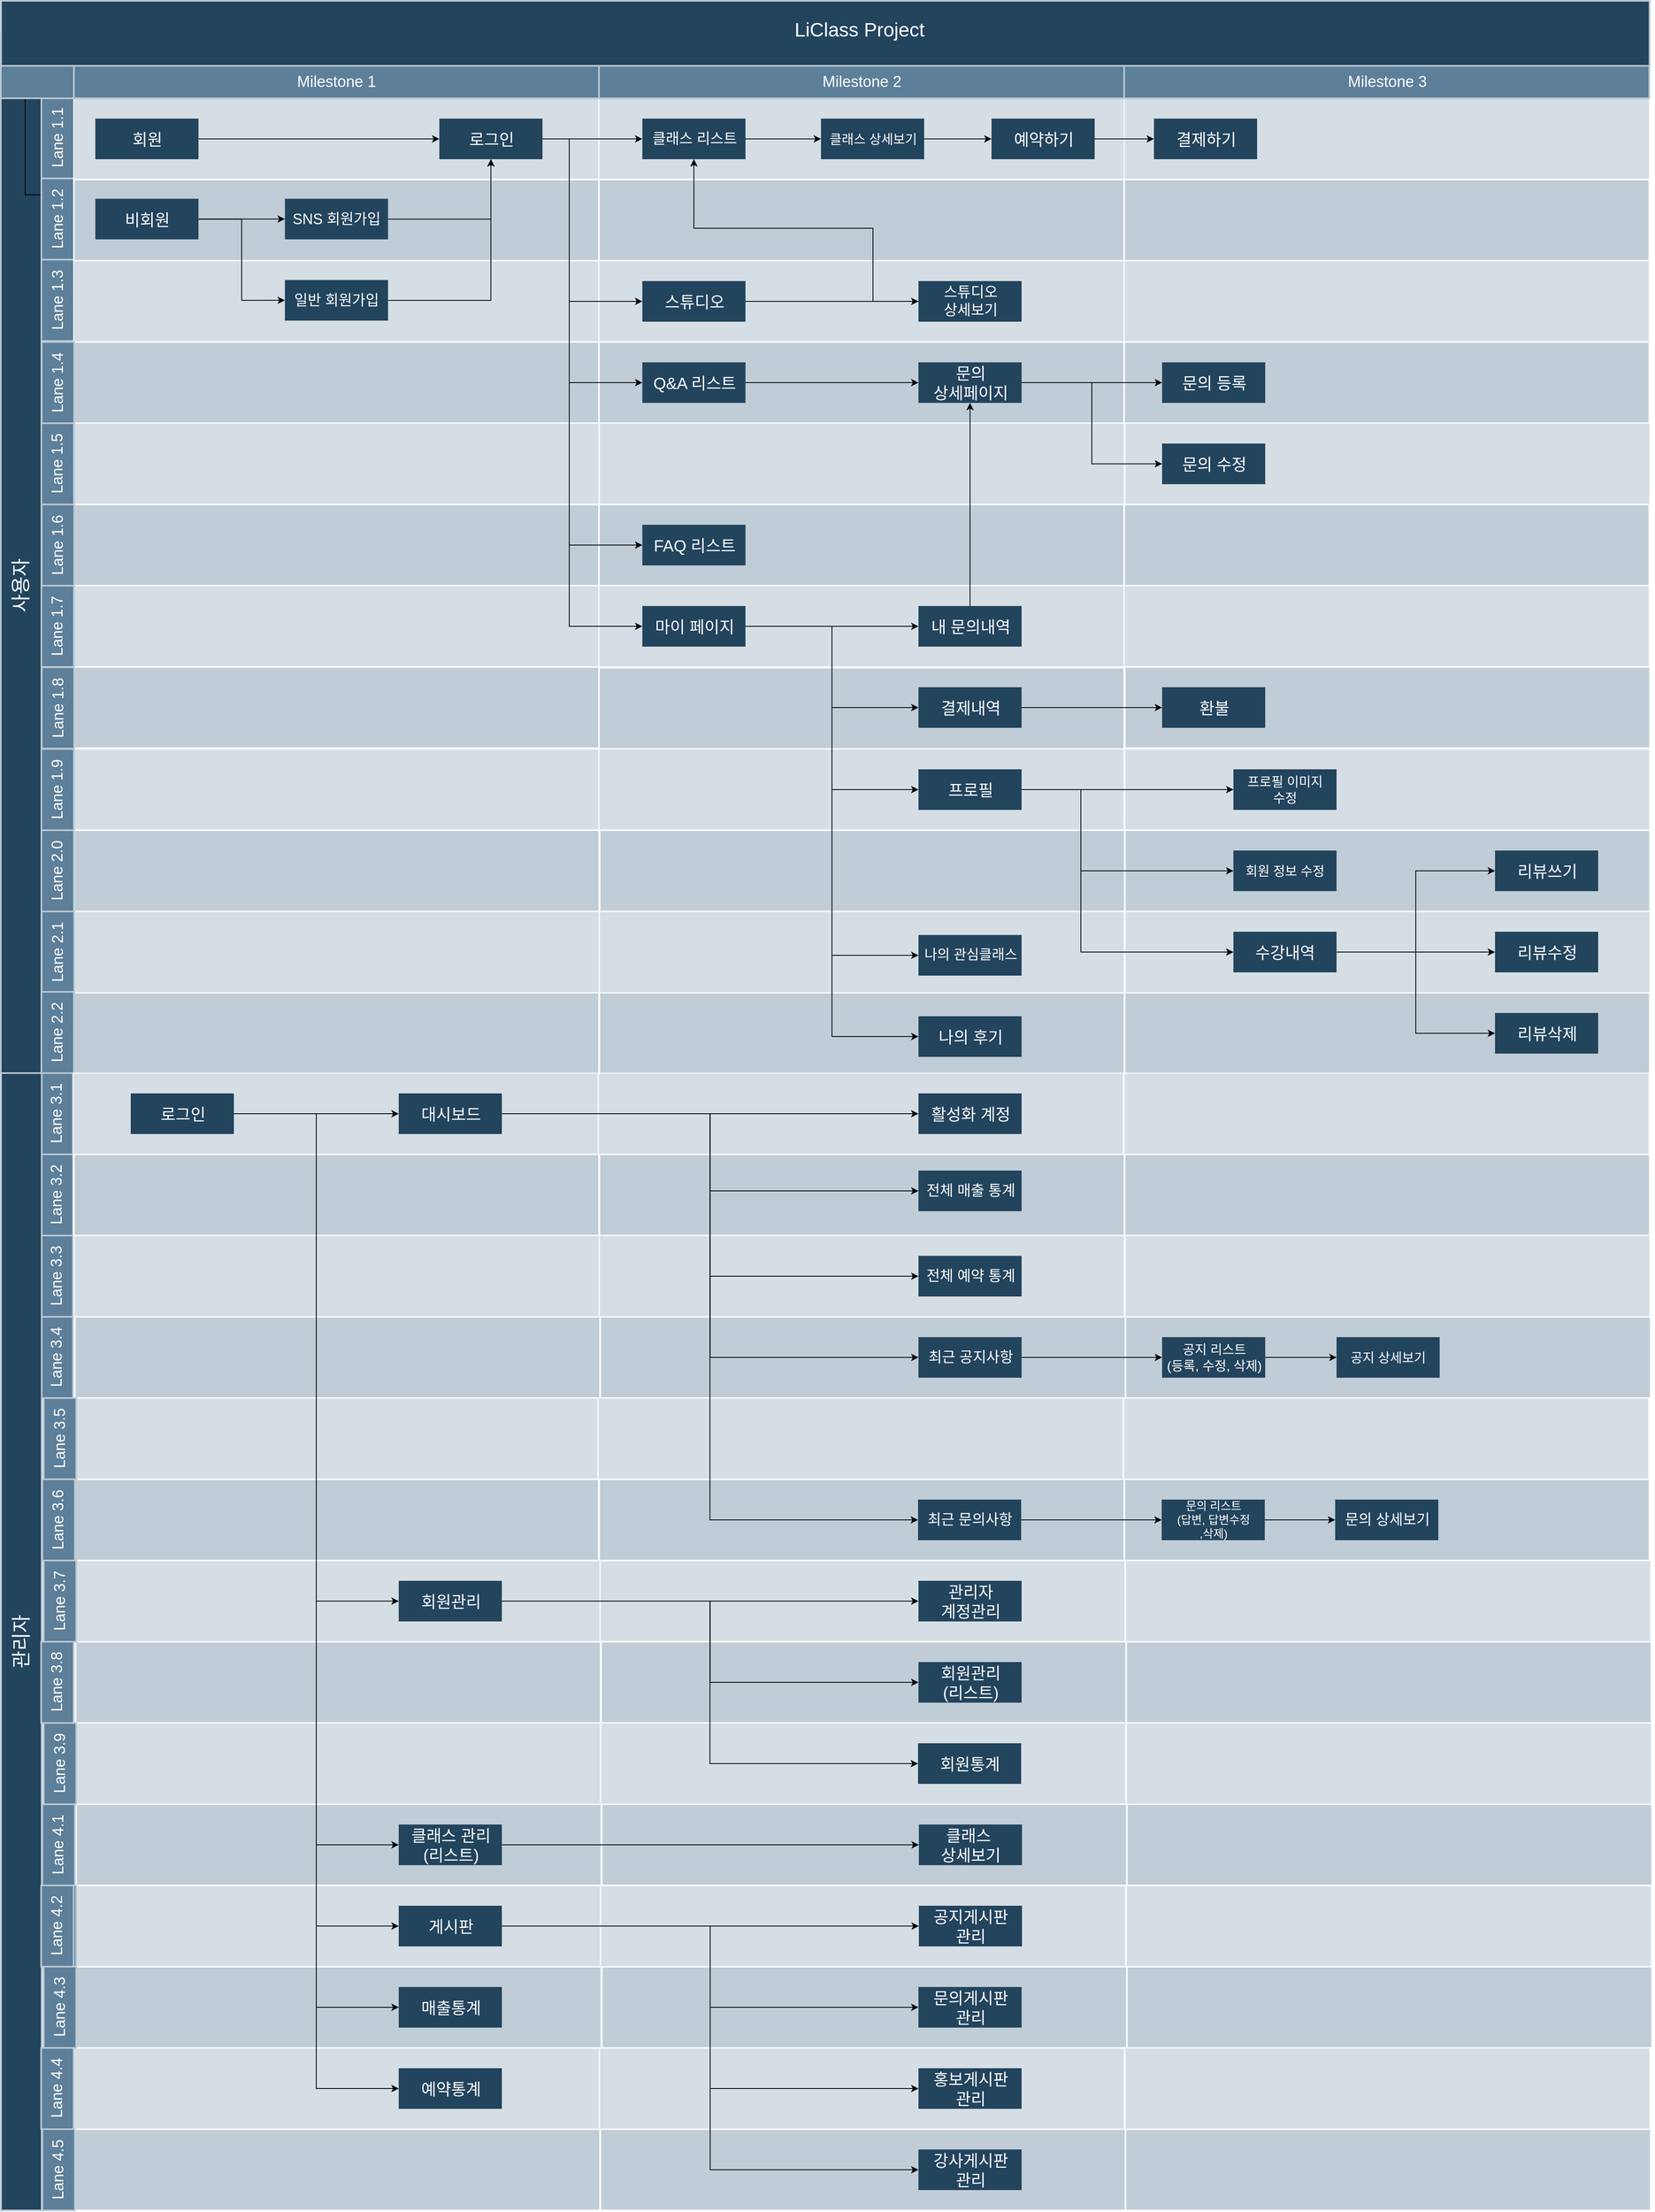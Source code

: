 <mxfile version="21.1.4" type="device">
  <diagram id="6a731a19-8d31-9384-78a2-239565b7b9f0" name="Page-1">
    <mxGraphModel dx="2035" dy="1210" grid="1" gridSize="10" guides="1" tooltips="1" connect="1" arrows="1" fold="1" page="1" pageScale="1" pageWidth="1169" pageHeight="827" background="none" math="0" shadow="0">
      <root>
        <mxCell id="0" />
        <mxCell id="1" parent="0" />
        <mxCell id="Qnt6TcZh-FuW5jhdGk-x-381" value="" style="strokeColor=#FFFFFF;fillColor=#BAC8D3;fontSize=18;strokeWidth=2;fontFamily=Helvetica;html=1;opacity=90;rounded=0;" parent="1" vertex="1">
          <mxGeometry x="838.34" y="2940" width="646.667" height="100" as="geometry" />
        </mxCell>
        <mxCell id="Qnt6TcZh-FuW5jhdGk-x-386" value="" style="strokeColor=#FFFFFF;fillColor=#BAC8D3;fontSize=18;strokeWidth=2;fontFamily=Helvetica;html=1;opacity=60;rounded=0;" parent="1" vertex="1">
          <mxGeometry x="837.0" y="2840" width="646.667" height="100" as="geometry" />
        </mxCell>
        <mxCell id="Qnt6TcZh-FuW5jhdGk-x-382" value="" style="strokeColor=#FFFFFF;fillColor=#BAC8D3;fontSize=18;strokeWidth=2;fontFamily=Helvetica;html=1;opacity=90;rounded=0;" parent="1" vertex="1">
          <mxGeometry x="191.17" y="2940" width="646.667" height="100" as="geometry" />
        </mxCell>
        <mxCell id="Qnt6TcZh-FuW5jhdGk-x-383" value="" style="strokeColor=#FFFFFF;fillColor=#BAC8D3;fontSize=18;strokeWidth=2;fontFamily=Helvetica;html=1;opacity=60;rounded=0;" parent="1" vertex="1">
          <mxGeometry x="190.33" y="2840" width="646.667" height="100" as="geometry" />
        </mxCell>
        <mxCell id="Qnt6TcZh-FuW5jhdGk-x-362" value="" style="strokeColor=#FFFFFF;fillColor=#BAC8D3;fontSize=18;strokeWidth=2;fontFamily=Helvetica;html=1;opacity=90;rounded=0;" parent="1" vertex="1">
          <mxGeometry x="840.02" y="2740" width="646.667" height="100" as="geometry" />
        </mxCell>
        <mxCell id="Qnt6TcZh-FuW5jhdGk-x-363" value="" style="strokeColor=#FFFFFF;fillColor=#BAC8D3;fontSize=18;strokeWidth=2;fontFamily=Helvetica;html=1;opacity=90;rounded=0;" parent="1" vertex="1">
          <mxGeometry x="192.85" y="2740" width="646.667" height="100" as="geometry" />
        </mxCell>
        <mxCell id="Qnt6TcZh-FuW5jhdGk-x-364" value="" style="strokeColor=#FFFFFF;fillColor=#BAC8D3;fontSize=18;strokeWidth=2;fontFamily=Helvetica;html=1;opacity=60;rounded=0;" parent="1" vertex="1">
          <mxGeometry x="192.01" y="2640" width="646.667" height="100" as="geometry" />
        </mxCell>
        <mxCell id="Qnt6TcZh-FuW5jhdGk-x-365" value="" style="strokeColor=#FFFFFF;fillColor=#BAC8D3;fontSize=18;strokeWidth=2;fontFamily=Helvetica;html=1;opacity=90;rounded=0;" parent="1" vertex="1">
          <mxGeometry x="1486.69" y="2740" width="646.667" height="100" as="geometry" />
        </mxCell>
        <mxCell id="Qnt6TcZh-FuW5jhdGk-x-367" value="" style="strokeColor=#FFFFFF;fillColor=#BAC8D3;fontSize=18;strokeWidth=2;fontFamily=Helvetica;html=1;opacity=60;rounded=0;" parent="1" vertex="1">
          <mxGeometry x="838.68" y="2640" width="646.667" height="100" as="geometry" />
        </mxCell>
        <mxCell id="Qnt6TcZh-FuW5jhdGk-x-368" value="" style="strokeColor=#FFFFFF;fillColor=#BAC8D3;fontSize=18;strokeWidth=2;fontFamily=Helvetica;html=1;opacity=60;rounded=0;" parent="1" vertex="1">
          <mxGeometry x="1485.93" y="2640" width="646.667" height="100" as="geometry" />
        </mxCell>
        <mxCell id="Qnt6TcZh-FuW5jhdGk-x-345" value="" style="strokeColor=#FFFFFF;fillColor=#BAC8D3;fontSize=18;strokeWidth=2;fontFamily=Helvetica;html=1;opacity=90;rounded=0;" parent="1" vertex="1">
          <mxGeometry x="840.02" y="2540" width="646.667" height="100" as="geometry" />
        </mxCell>
        <mxCell id="Qnt6TcZh-FuW5jhdGk-x-330" value="" style="strokeColor=#FFFFFF;fillColor=#BAC8D3;fontSize=18;strokeWidth=2;fontFamily=Helvetica;html=1;opacity=90;rounded=0;" parent="1" vertex="1">
          <mxGeometry x="192.01" y="2340" width="646.667" height="100" as="geometry" />
        </mxCell>
        <mxCell id="Qnt6TcZh-FuW5jhdGk-x-344" value="" style="strokeColor=#FFFFFF;fillColor=#BAC8D3;fontSize=18;strokeWidth=2;fontFamily=Helvetica;html=1;opacity=90;rounded=0;" parent="1" vertex="1">
          <mxGeometry x="192.85" y="2540" width="646.667" height="100" as="geometry" />
        </mxCell>
        <mxCell id="Qnt6TcZh-FuW5jhdGk-x-348" value="" style="strokeColor=#FFFFFF;fillColor=#BAC8D3;fontSize=18;strokeWidth=2;fontFamily=Helvetica;html=1;opacity=60;rounded=0;" parent="1" vertex="1">
          <mxGeometry x="192.01" y="2440" width="646.667" height="100" as="geometry" />
        </mxCell>
        <mxCell id="Qnt6TcZh-FuW5jhdGk-x-335" value="" style="strokeColor=#FFFFFF;fillColor=#BAC8D3;fontSize=18;strokeWidth=2;fontFamily=Helvetica;html=1;opacity=60;rounded=0;" parent="1" vertex="1">
          <mxGeometry x="837.84" y="2240" width="646.667" height="100" as="geometry" />
        </mxCell>
        <mxCell id="Qnt6TcZh-FuW5jhdGk-x-334" value="" style="strokeColor=#FFFFFF;fillColor=#BAC8D3;fontSize=18;strokeWidth=2;fontFamily=Helvetica;html=1;opacity=60;rounded=0;" parent="1" vertex="1">
          <mxGeometry x="191.17" y="2240" width="646.667" height="100" as="geometry" />
        </mxCell>
        <mxCell id="57" value="사용자" style="strokeColor=#BAC8D3;fillColor=#23445D;fontSize=24;strokeWidth=2;horizontal=0;fontFamily=Helvetica;html=1;fontColor=#FFFFFF;fontStyle=0;rounded=0;" parent="1" vertex="1">
          <mxGeometry x="100" y="440" width="50" height="1200" as="geometry" />
        </mxCell>
        <mxCell id="Qnt6TcZh-FuW5jhdGk-x-266" value="" style="edgeStyle=orthogonalEdgeStyle;rounded=0;orthogonalLoop=1;jettySize=auto;html=1;" parent="1" source="58" target="57" edge="1">
          <mxGeometry relative="1" as="geometry" />
        </mxCell>
        <mxCell id="58" value="Lane 1.1" style="strokeColor=#BAC8D3;fillColor=#5d7f99;fontSize=19;strokeWidth=2;horizontal=0;fontFamily=Helvetica;html=1;labelBackgroundColor=none;fontColor=#FFFFFF;rounded=0;" parent="1" vertex="1">
          <mxGeometry x="150" y="438.67" width="40" height="100" as="geometry" />
        </mxCell>
        <mxCell id="59" value="" style="strokeColor=#BAC8D3;fillColor=#5d7f99;fontSize=19;strokeWidth=2;fontFamily=Helvetica;html=1;labelBackgroundColor=none;fontColor=#FFFFFF;rounded=0;" parent="1" vertex="1">
          <mxGeometry x="100" y="360" width="90" height="80" as="geometry" />
        </mxCell>
        <mxCell id="60" value="Lane 1.2" style="strokeColor=#BAC8D3;fillColor=#5d7f99;fontSize=19;strokeWidth=2;horizontal=0;fontFamily=Helvetica;html=1;labelBackgroundColor=none;fontColor=#FFFFFF;rounded=0;" parent="1" vertex="1">
          <mxGeometry x="150" y="538.67" width="40" height="100" as="geometry" />
        </mxCell>
        <mxCell id="61" value="Lane 1.3" style="strokeColor=#BAC8D3;fillColor=#5d7f99;fontSize=19;strokeWidth=2;horizontal=0;fontFamily=Helvetica;html=1;labelBackgroundColor=none;fontColor=#FFFFFF;rounded=0;" parent="1" vertex="1">
          <mxGeometry x="150" y="638.67" width="40" height="100" as="geometry" />
        </mxCell>
        <mxCell id="62" value="Lane 3.2" style="strokeColor=#BAC8D3;fillColor=#5d7f99;fontSize=19;strokeWidth=2;horizontal=0;fontFamily=Helvetica;html=1;labelBackgroundColor=none;fontColor=#FFFFFF;rounded=0;" parent="1" vertex="1">
          <mxGeometry x="148.83" y="1740" width="40" height="100" as="geometry" />
        </mxCell>
        <mxCell id="63" value="Lane 3.1" style="strokeColor=#BAC8D3;fillColor=#5d7f99;fontSize=19;strokeWidth=2;horizontal=0;fontFamily=Helvetica;html=1;labelBackgroundColor=none;fontColor=#FFFFFF;rounded=0;" parent="1" vertex="1">
          <mxGeometry x="148.83" y="1640" width="40" height="100" as="geometry" />
        </mxCell>
        <mxCell id="65" value="Lane 3.4" style="strokeColor=#BAC8D3;fillColor=#5d7f99;fontSize=19;strokeWidth=2;horizontal=0;fontFamily=Helvetica;html=1;labelBackgroundColor=none;fontColor=#FFFFFF;rounded=0;" parent="1" vertex="1">
          <mxGeometry x="148.83" y="1940" width="40" height="100" as="geometry" />
        </mxCell>
        <mxCell id="66" value="Lane 3.3" style="strokeColor=#BAC8D3;fillColor=#5d7f99;fontSize=19;strokeWidth=2;horizontal=0;fontFamily=Helvetica;html=1;labelBackgroundColor=none;fontColor=#FFFFFF;rounded=0;" parent="1" vertex="1">
          <mxGeometry x="148.83" y="1840" width="40" height="100" as="geometry" />
        </mxCell>
        <mxCell id="67" value="관리자" style="strokeColor=#BAC8D3;fillColor=#23445D;fontSize=24;strokeWidth=2;horizontal=0;fontFamily=Helvetica;html=1;fontColor=#FFFFFF;fontStyle=0;rounded=0;" parent="1" vertex="1">
          <mxGeometry x="100.33" y="1640" width="50" height="1400" as="geometry" />
        </mxCell>
        <mxCell id="68" value="" style="strokeColor=#FFFFFF;fillColor=#BAC8D3;fontSize=18;strokeWidth=2;fontFamily=Helvetica;html=1;opacity=60;rounded=0;" parent="1" vertex="1">
          <mxGeometry x="190" y="440" width="646.667" height="100" as="geometry" />
        </mxCell>
        <mxCell id="69" value="" style="strokeColor=#FFFFFF;fillColor=#BAC8D3;fontSize=18;strokeWidth=2;fontFamily=Helvetica;html=1;opacity=90;rounded=0;" parent="1" vertex="1">
          <mxGeometry x="190" y="540" width="646.667" height="100" as="geometry" />
        </mxCell>
        <mxCell id="70" value="" style="strokeColor=#FFFFFF;fillColor=#BAC8D3;fontSize=18;strokeWidth=2;fontFamily=Helvetica;html=1;opacity=60;rounded=0;" parent="1" vertex="1">
          <mxGeometry x="190" y="640" width="646.667" height="100" as="geometry" />
        </mxCell>
        <mxCell id="71" value="" style="strokeColor=#FFFFFF;fillColor=#BAC8D3;fontSize=18;strokeWidth=2;fontFamily=Helvetica;html=1;opacity=90;rounded=0;" parent="1" vertex="1">
          <mxGeometry x="190" y="740" width="646.667" height="100" as="geometry" />
        </mxCell>
        <mxCell id="72" value="" style="strokeColor=#FFFFFF;fillColor=#BAC8D3;fontSize=18;strokeWidth=2;fontFamily=Helvetica;html=1;opacity=60;rounded=0;" parent="1" vertex="1">
          <mxGeometry x="190" y="840" width="646.667" height="100" as="geometry" />
        </mxCell>
        <mxCell id="73" value="" style="strokeColor=#FFFFFF;fillColor=#BAC8D3;fontSize=18;strokeWidth=2;fontFamily=Helvetica;html=1;opacity=90;rounded=0;" parent="1" vertex="1">
          <mxGeometry x="190" y="940" width="646.667" height="100" as="geometry" />
        </mxCell>
        <mxCell id="74" value="" style="strokeColor=#FFFFFF;fillColor=#BAC8D3;fontSize=18;strokeWidth=2;fontFamily=Helvetica;html=1;opacity=60;rounded=0;" parent="1" vertex="1">
          <mxGeometry x="190" y="1040" width="646.667" height="100" as="geometry" />
        </mxCell>
        <mxCell id="75" value="" style="strokeColor=#FFFFFF;fillColor=#BAC8D3;fontSize=18;strokeWidth=2;fontFamily=Helvetica;html=1;opacity=60;rounded=0;" parent="1" vertex="1">
          <mxGeometry x="836.667" y="440" width="647" height="100" as="geometry" />
        </mxCell>
        <mxCell id="76" value="" style="strokeColor=#FFFFFF;fillColor=#BAC8D3;fontSize=20;strokeWidth=2;fontFamily=Helvetica;html=1;opacity=90;rounded=0;" parent="1" vertex="1">
          <mxGeometry x="836.667" y="540" width="646.667" height="100" as="geometry" />
        </mxCell>
        <mxCell id="77" value="" style="strokeColor=#FFFFFF;fillColor=#BAC8D3;fontSize=20;strokeWidth=2;fontFamily=Helvetica;html=1;opacity=60;rounded=0;" parent="1" vertex="1">
          <mxGeometry x="836.667" y="640" width="646.667" height="100" as="geometry" />
        </mxCell>
        <mxCell id="78" value="" style="strokeColor=#FFFFFF;fillColor=#BAC8D3;fontSize=20;strokeWidth=2;fontFamily=Helvetica;html=1;opacity=90;rounded=0;" parent="1" vertex="1">
          <mxGeometry x="836.667" y="740" width="646.667" height="100" as="geometry" />
        </mxCell>
        <mxCell id="79" value="" style="strokeColor=#FFFFFF;fillColor=#BAC8D3;fontSize=20;strokeWidth=2;fontFamily=Helvetica;html=1;opacity=60;rounded=0;" parent="1" vertex="1">
          <mxGeometry x="836.997" y="840" width="646.667" height="100" as="geometry" />
        </mxCell>
        <mxCell id="80" value="" style="strokeColor=#FFFFFF;fillColor=#BAC8D3;fontSize=20;strokeWidth=2;fontFamily=Helvetica;html=1;opacity=90;rounded=0;" parent="1" vertex="1">
          <mxGeometry x="836.667" y="940" width="646.667" height="100" as="geometry" />
        </mxCell>
        <mxCell id="81" value="" style="strokeColor=#FFFFFF;fillColor=#BAC8D3;fontSize=20;strokeWidth=2;fontFamily=Helvetica;html=1;opacity=60;fontStyle=4;rounded=0;" parent="1" vertex="1">
          <mxGeometry x="836.667" y="1040" width="646.667" height="100" as="geometry" />
        </mxCell>
        <mxCell id="82" value="" style="strokeColor=#FFFFFF;fillColor=#BAC8D3;fontSize=18;strokeWidth=2;fontFamily=Helvetica;html=1;opacity=60;rounded=0;" parent="1" vertex="1">
          <mxGeometry x="1483.333" y="440" width="647" height="100" as="geometry" />
        </mxCell>
        <mxCell id="83" value="" style="strokeColor=#FFFFFF;fillColor=#BAC8D3;fontSize=18;strokeWidth=2;fontFamily=Helvetica;html=1;opacity=90;rounded=0;" parent="1" vertex="1">
          <mxGeometry x="1483.333" y="540" width="646.667" height="100" as="geometry" />
        </mxCell>
        <mxCell id="84" value="" style="strokeColor=#FFFFFF;fillColor=#BAC8D3;fontSize=18;strokeWidth=2;fontFamily=Helvetica;html=1;opacity=60;rounded=0;" parent="1" vertex="1">
          <mxGeometry x="1483.333" y="640" width="646.667" height="100" as="geometry" />
        </mxCell>
        <mxCell id="85" value="" style="strokeColor=#FFFFFF;fillColor=#BAC8D3;fontSize=18;strokeWidth=2;fontFamily=Helvetica;html=1;opacity=90;rounded=0;" parent="1" vertex="1">
          <mxGeometry x="1483.333" y="740" width="646.667" height="100" as="geometry" />
        </mxCell>
        <mxCell id="86" value="" style="strokeColor=#FFFFFF;fillColor=#BAC8D3;fontSize=18;strokeWidth=2;fontFamily=Helvetica;html=1;opacity=60;rounded=0;" parent="1" vertex="1">
          <mxGeometry x="1484.173" y="840" width="646.667" height="100" as="geometry" />
        </mxCell>
        <mxCell id="87" value="" style="strokeColor=#FFFFFF;fillColor=#BAC8D3;fontSize=18;strokeWidth=2;fontFamily=Helvetica;html=1;opacity=90;rounded=0;" parent="1" vertex="1">
          <mxGeometry x="1483.333" y="940" width="646.667" height="100" as="geometry" />
        </mxCell>
        <mxCell id="88" value="" style="strokeColor=#FFFFFF;fillColor=#BAC8D3;fontSize=18;strokeWidth=2;fontFamily=Helvetica;html=1;opacity=60;fontStyle=4;rounded=0;" parent="1" vertex="1">
          <mxGeometry x="1483.333" y="1040" width="646.667" height="100" as="geometry" />
        </mxCell>
        <mxCell id="120" value="" style="edgeStyle=elbowEdgeStyle;elbow=horizontal;strokeWidth=3;strokeColor=#0C343D;fontFamily=Helvetica;html=1;rounded=0;fontSize=20;" parent="1" edge="1">
          <mxGeometry x="-27.721" y="338.67" width="131.973" height="100" as="geometry">
            <mxPoint x="533.497" y="738.67" as="sourcePoint" />
            <mxPoint x="533.497" y="738.67" as="targetPoint" />
          </mxGeometry>
        </mxCell>
        <mxCell id="140" value="" style="group;rounded=0;" parent="1" vertex="1" connectable="0">
          <mxGeometry x="190" y="400" width="1946" height="40" as="geometry" />
        </mxCell>
        <mxCell id="141" value="Milestone 1" style="strokeColor=#BAC8D3;fillColor=#5d7f99;fontSize=19;strokeWidth=2;fontFamily=Helvetica;html=1;labelBackgroundColor=none;fontColor=#FFFFFF;rounded=0;" parent="140" vertex="1">
          <mxGeometry width="646.666" height="40" as="geometry" />
        </mxCell>
        <mxCell id="142" value="Milestone 2" style="strokeColor=#BAC8D3;fillColor=#5d7f99;fontSize=19;strokeWidth=2;fontFamily=Helvetica;html=1;labelBackgroundColor=none;fontColor=#FFFFFF;rounded=0;" parent="140" vertex="1">
          <mxGeometry x="646.666" width="646.666" height="40" as="geometry" />
        </mxCell>
        <mxCell id="143" value="Milestone 3" style="strokeColor=#BAC8D3;fillColor=#5d7f99;fontSize=19;strokeWidth=2;fontFamily=Helvetica;html=1;labelBackgroundColor=none;fontColor=#FFFFFF;rounded=0;" parent="140" vertex="1">
          <mxGeometry x="1293.331" width="646.667" height="40" as="geometry" />
        </mxCell>
        <mxCell id="56" value="LiClass Project&lt;br&gt;" style="strokeColor=#BAC8D3;fillColor=#23445D;fontSize=24;strokeWidth=2;fontFamily=Helvetica;html=1;fontColor=#FFFFFF;fontStyle=0;spacingBottom=8;spacingRight=0;spacingLeft=83;rounded=0;" parent="1" vertex="1">
          <mxGeometry x="100.33" y="320" width="2030" height="80" as="geometry" />
        </mxCell>
        <mxCell id="Qnt6TcZh-FuW5jhdGk-x-186" style="edgeStyle=orthogonalEdgeStyle;rounded=0;orthogonalLoop=1;jettySize=auto;html=1;entryX=0;entryY=0.5;entryDx=0;entryDy=0;" parent="1" source="VHRcU0e1Trz6SRrGmubA-178" target="Qnt6TcZh-FuW5jhdGk-x-183" edge="1">
          <mxGeometry relative="1" as="geometry" />
        </mxCell>
        <mxCell id="VHRcU0e1Trz6SRrGmubA-178" value="&lt;span style=&quot;font-size: 20px;&quot;&gt;회원&lt;/span&gt;" style="rounded=0;fillColor=#23445D;strokeColor=none;strokeWidth=2;fontFamily=Helvetica;html=1;gradientColor=none;fontColor=#FFFFFF;" parent="1" vertex="1">
          <mxGeometry x="216.395" y="465" width="127" height="50" as="geometry" />
        </mxCell>
        <mxCell id="5INvmE_OPfKQ1sfUVGNj-144" value="" style="strokeColor=#FFFFFF;fillColor=#BAC8D3;fontSize=18;strokeWidth=2;fontFamily=Helvetica;html=1;opacity=90;rounded=0;" parent="1" vertex="1">
          <mxGeometry x="190.33" y="1140" width="646.667" height="100" as="geometry" />
        </mxCell>
        <mxCell id="5INvmE_OPfKQ1sfUVGNj-145" value="" style="strokeColor=#FFFFFF;fillColor=#BAC8D3;fontSize=18;strokeWidth=2;fontFamily=Helvetica;html=1;opacity=90;rounded=0;" parent="1" vertex="1">
          <mxGeometry x="836.67" y="1141" width="646.667" height="100" as="geometry" />
        </mxCell>
        <mxCell id="5INvmE_OPfKQ1sfUVGNj-146" value="" style="strokeColor=#FFFFFF;fillColor=#BAC8D3;fontSize=18;strokeWidth=2;fontFamily=Helvetica;html=1;opacity=90;rounded=0;" parent="1" vertex="1">
          <mxGeometry x="1484.17" y="1140" width="646.667" height="100" as="geometry" />
        </mxCell>
        <mxCell id="Qnt6TcZh-FuW5jhdGk-x-144" value="" style="strokeColor=#FFFFFF;fillColor=#BAC8D3;fontSize=18;strokeWidth=2;fontFamily=Helvetica;html=1;opacity=60;rounded=0;" parent="1" vertex="1">
          <mxGeometry x="190" y="1241" width="646.667" height="100" as="geometry" />
        </mxCell>
        <mxCell id="Qnt6TcZh-FuW5jhdGk-x-145" value="" style="strokeColor=#FFFFFF;fillColor=#BAC8D3;fontSize=18;strokeWidth=2;fontFamily=Helvetica;html=1;opacity=60;rounded=0;" parent="1" vertex="1">
          <mxGeometry x="836.67" y="1241" width="646.667" height="100" as="geometry" />
        </mxCell>
        <mxCell id="Qnt6TcZh-FuW5jhdGk-x-146" value="" style="strokeColor=#FFFFFF;fillColor=#BAC8D3;fontSize=18;strokeWidth=2;fontFamily=Helvetica;html=1;opacity=60;rounded=0;" parent="1" vertex="1">
          <mxGeometry x="1483.92" y="1241" width="646.667" height="100" as="geometry" />
        </mxCell>
        <mxCell id="Qnt6TcZh-FuW5jhdGk-x-147" value="" style="strokeColor=#FFFFFF;fillColor=#BAC8D3;fontSize=18;strokeWidth=2;fontFamily=Helvetica;html=1;opacity=90;rounded=0;" parent="1" vertex="1">
          <mxGeometry x="190.33" y="1341" width="646.667" height="100" as="geometry" />
        </mxCell>
        <mxCell id="Qnt6TcZh-FuW5jhdGk-x-148" value="" style="strokeColor=#FFFFFF;fillColor=#BAC8D3;fontSize=18;strokeWidth=2;fontFamily=Helvetica;html=1;opacity=90;rounded=0;" parent="1" vertex="1">
          <mxGeometry x="837.5" y="1341" width="646.667" height="100" as="geometry" />
        </mxCell>
        <mxCell id="Qnt6TcZh-FuW5jhdGk-x-149" value="" style="strokeColor=#FFFFFF;fillColor=#BAC8D3;fontSize=18;strokeWidth=2;fontFamily=Helvetica;html=1;opacity=90;rounded=0;" parent="1" vertex="1">
          <mxGeometry x="1484.17" y="1341" width="646.667" height="100" as="geometry" />
        </mxCell>
        <mxCell id="Qnt6TcZh-FuW5jhdGk-x-172" value="" style="strokeColor=#FFFFFF;fillColor=#BAC8D3;fontSize=18;strokeWidth=2;fontFamily=Helvetica;html=1;opacity=90;rounded=0;" parent="1" vertex="1">
          <mxGeometry x="190" y="1541" width="646.667" height="100" as="geometry" />
        </mxCell>
        <mxCell id="Qnt6TcZh-FuW5jhdGk-x-173" value="" style="strokeColor=#FFFFFF;fillColor=#BAC8D3;fontSize=18;strokeWidth=2;fontFamily=Helvetica;html=1;opacity=90;rounded=0;" parent="1" vertex="1">
          <mxGeometry x="837.17" y="1541" width="646.667" height="100" as="geometry" />
        </mxCell>
        <mxCell id="Qnt6TcZh-FuW5jhdGk-x-174" value="" style="strokeColor=#FFFFFF;fillColor=#BAC8D3;fontSize=18;strokeWidth=2;fontFamily=Helvetica;html=1;opacity=90;rounded=0;" parent="1" vertex="1">
          <mxGeometry x="1483.84" y="1541" width="646.667" height="100" as="geometry" />
        </mxCell>
        <mxCell id="Qnt6TcZh-FuW5jhdGk-x-177" value="" style="strokeColor=#FFFFFF;fillColor=#BAC8D3;fontSize=18;strokeWidth=2;fontFamily=Helvetica;html=1;opacity=60;rounded=0;" parent="1" vertex="1">
          <mxGeometry x="190.33" y="1441" width="646.667" height="100" as="geometry" />
        </mxCell>
        <mxCell id="Qnt6TcZh-FuW5jhdGk-x-178" value="" style="strokeColor=#FFFFFF;fillColor=#BAC8D3;fontSize=18;strokeWidth=2;fontFamily=Helvetica;html=1;opacity=60;rounded=0;" parent="1" vertex="1">
          <mxGeometry x="837" y="1441" width="646.667" height="100" as="geometry" />
        </mxCell>
        <mxCell id="Qnt6TcZh-FuW5jhdGk-x-179" value="" style="strokeColor=#FFFFFF;fillColor=#BAC8D3;fontSize=18;strokeWidth=2;fontFamily=Helvetica;html=1;opacity=60;rounded=0;" parent="1" vertex="1">
          <mxGeometry x="1484.25" y="1441" width="646.667" height="100" as="geometry" />
        </mxCell>
        <mxCell id="Qnt6TcZh-FuW5jhdGk-x-195" style="edgeStyle=orthogonalEdgeStyle;rounded=0;orthogonalLoop=1;jettySize=auto;html=1;entryX=0;entryY=0.5;entryDx=0;entryDy=0;" parent="1" source="Qnt6TcZh-FuW5jhdGk-x-182" target="Qnt6TcZh-FuW5jhdGk-x-189" edge="1">
          <mxGeometry relative="1" as="geometry" />
        </mxCell>
        <mxCell id="Qnt6TcZh-FuW5jhdGk-x-196" style="edgeStyle=orthogonalEdgeStyle;rounded=0;orthogonalLoop=1;jettySize=auto;html=1;entryX=0;entryY=0.5;entryDx=0;entryDy=0;" parent="1" source="Qnt6TcZh-FuW5jhdGk-x-182" target="Qnt6TcZh-FuW5jhdGk-x-184" edge="1">
          <mxGeometry relative="1" as="geometry" />
        </mxCell>
        <mxCell id="Qnt6TcZh-FuW5jhdGk-x-182" value="&lt;span style=&quot;font-size: 20px;&quot;&gt;비회원&lt;/span&gt;" style="rounded=0;fillColor=#23445D;strokeColor=none;strokeWidth=2;fontFamily=Helvetica;html=1;gradientColor=none;fontColor=#FFFFFF;" parent="1" vertex="1">
          <mxGeometry x="216.395" y="563.67" width="127" height="50" as="geometry" />
        </mxCell>
        <mxCell id="Qnt6TcZh-FuW5jhdGk-x-199" style="edgeStyle=orthogonalEdgeStyle;rounded=0;orthogonalLoop=1;jettySize=auto;html=1;entryX=0;entryY=0.5;entryDx=0;entryDy=0;" parent="1" source="Qnt6TcZh-FuW5jhdGk-x-183" target="Qnt6TcZh-FuW5jhdGk-x-197" edge="1">
          <mxGeometry relative="1" as="geometry" />
        </mxCell>
        <mxCell id="Qnt6TcZh-FuW5jhdGk-x-210" style="edgeStyle=orthogonalEdgeStyle;rounded=0;orthogonalLoop=1;jettySize=auto;html=1;entryX=0;entryY=0.5;entryDx=0;entryDy=0;" parent="1" source="Qnt6TcZh-FuW5jhdGk-x-183" target="Qnt6TcZh-FuW5jhdGk-x-209" edge="1">
          <mxGeometry relative="1" as="geometry">
            <Array as="points">
              <mxPoint x="800" y="490" />
              <mxPoint x="800" y="690" />
            </Array>
          </mxGeometry>
        </mxCell>
        <mxCell id="Qnt6TcZh-FuW5jhdGk-x-217" style="edgeStyle=orthogonalEdgeStyle;rounded=0;orthogonalLoop=1;jettySize=auto;html=1;entryX=0;entryY=0.5;entryDx=0;entryDy=0;" parent="1" source="Qnt6TcZh-FuW5jhdGk-x-183" target="Qnt6TcZh-FuW5jhdGk-x-216" edge="1">
          <mxGeometry relative="1" as="geometry">
            <Array as="points">
              <mxPoint x="800" y="490" />
              <mxPoint x="800" y="790" />
            </Array>
          </mxGeometry>
        </mxCell>
        <mxCell id="Qnt6TcZh-FuW5jhdGk-x-222" style="edgeStyle=orthogonalEdgeStyle;rounded=0;orthogonalLoop=1;jettySize=auto;html=1;entryX=0;entryY=0.5;entryDx=0;entryDy=0;" parent="1" source="Qnt6TcZh-FuW5jhdGk-x-183" target="Qnt6TcZh-FuW5jhdGk-x-221" edge="1">
          <mxGeometry relative="1" as="geometry">
            <Array as="points">
              <mxPoint x="800" y="490" />
              <mxPoint x="800" y="990" />
            </Array>
          </mxGeometry>
        </mxCell>
        <mxCell id="Qnt6TcZh-FuW5jhdGk-x-224" style="edgeStyle=orthogonalEdgeStyle;rounded=0;orthogonalLoop=1;jettySize=auto;html=1;entryX=0;entryY=0.5;entryDx=0;entryDy=0;" parent="1" source="Qnt6TcZh-FuW5jhdGk-x-183" target="Qnt6TcZh-FuW5jhdGk-x-223" edge="1">
          <mxGeometry relative="1" as="geometry">
            <Array as="points">
              <mxPoint x="800" y="490" />
              <mxPoint x="800" y="1090" />
            </Array>
          </mxGeometry>
        </mxCell>
        <mxCell id="Qnt6TcZh-FuW5jhdGk-x-183" value="&lt;span style=&quot;font-size: 20px;&quot;&gt;로그인&lt;/span&gt;" style="rounded=0;fillColor=#23445D;strokeColor=none;strokeWidth=2;fontFamily=Helvetica;html=1;gradientColor=none;fontColor=#FFFFFF;" parent="1" vertex="1">
          <mxGeometry x="640.005" y="465" width="127" height="50" as="geometry" />
        </mxCell>
        <mxCell id="Qnt6TcZh-FuW5jhdGk-x-193" style="edgeStyle=orthogonalEdgeStyle;rounded=0;orthogonalLoop=1;jettySize=auto;html=1;entryX=0.5;entryY=1;entryDx=0;entryDy=0;" parent="1" source="Qnt6TcZh-FuW5jhdGk-x-184" target="Qnt6TcZh-FuW5jhdGk-x-183" edge="1">
          <mxGeometry relative="1" as="geometry" />
        </mxCell>
        <mxCell id="Qnt6TcZh-FuW5jhdGk-x-184" value="&lt;font style=&quot;font-size: 18px;&quot;&gt;일반 회원가입&lt;/font&gt;" style="rounded=0;fillColor=#23445D;strokeColor=none;strokeWidth=2;fontFamily=Helvetica;html=1;gradientColor=none;fontColor=#FFFFFF;" parent="1" vertex="1">
          <mxGeometry x="449.835" y="663.67" width="127" height="50" as="geometry" />
        </mxCell>
        <mxCell id="Qnt6TcZh-FuW5jhdGk-x-192" style="edgeStyle=orthogonalEdgeStyle;rounded=0;orthogonalLoop=1;jettySize=auto;html=1;entryX=0.5;entryY=1;entryDx=0;entryDy=0;" parent="1" source="Qnt6TcZh-FuW5jhdGk-x-189" target="Qnt6TcZh-FuW5jhdGk-x-183" edge="1">
          <mxGeometry relative="1" as="geometry" />
        </mxCell>
        <mxCell id="Qnt6TcZh-FuW5jhdGk-x-189" value="&lt;font style=&quot;font-size: 18px;&quot;&gt;SNS 회원가입&lt;/font&gt;" style="rounded=0;fillColor=#23445D;strokeColor=none;strokeWidth=2;fontFamily=Helvetica;html=1;gradientColor=none;fontColor=#FFFFFF;" parent="1" vertex="1">
          <mxGeometry x="449.835" y="563.67" width="127" height="50" as="geometry" />
        </mxCell>
        <mxCell id="Qnt6TcZh-FuW5jhdGk-x-202" style="edgeStyle=orthogonalEdgeStyle;rounded=0;orthogonalLoop=1;jettySize=auto;html=1;entryX=0;entryY=0.5;entryDx=0;entryDy=0;" parent="1" source="Qnt6TcZh-FuW5jhdGk-x-197" target="Qnt6TcZh-FuW5jhdGk-x-200" edge="1">
          <mxGeometry relative="1" as="geometry" />
        </mxCell>
        <mxCell id="Qnt6TcZh-FuW5jhdGk-x-197" value="&lt;font style=&quot;font-size: 18px;&quot;&gt;클래스 리스트&lt;/font&gt;" style="rounded=0;fillColor=#23445D;strokeColor=none;strokeWidth=2;fontFamily=Helvetica;html=1;gradientColor=none;fontColor=#FFFFFF;" parent="1" vertex="1">
          <mxGeometry x="890.005" y="465" width="127" height="50" as="geometry" />
        </mxCell>
        <mxCell id="Qnt6TcZh-FuW5jhdGk-x-204" style="edgeStyle=orthogonalEdgeStyle;rounded=0;orthogonalLoop=1;jettySize=auto;html=1;entryX=0;entryY=0.5;entryDx=0;entryDy=0;" parent="1" source="Qnt6TcZh-FuW5jhdGk-x-200" target="Qnt6TcZh-FuW5jhdGk-x-203" edge="1">
          <mxGeometry relative="1" as="geometry" />
        </mxCell>
        <mxCell id="Qnt6TcZh-FuW5jhdGk-x-200" value="&lt;font style=&quot;font-size: 16px;&quot;&gt;클래스 상세보기&lt;/font&gt;" style="rounded=0;fillColor=#23445D;strokeColor=none;strokeWidth=2;fontFamily=Helvetica;html=1;gradientColor=none;fontColor=#FFFFFF;" parent="1" vertex="1">
          <mxGeometry x="1110.005" y="465" width="127" height="50" as="geometry" />
        </mxCell>
        <mxCell id="Qnt6TcZh-FuW5jhdGk-x-208" style="edgeStyle=orthogonalEdgeStyle;rounded=0;orthogonalLoop=1;jettySize=auto;html=1;entryX=0;entryY=0.5;entryDx=0;entryDy=0;" parent="1" source="Qnt6TcZh-FuW5jhdGk-x-203" target="Qnt6TcZh-FuW5jhdGk-x-205" edge="1">
          <mxGeometry relative="1" as="geometry" />
        </mxCell>
        <mxCell id="Qnt6TcZh-FuW5jhdGk-x-203" value="&lt;font style=&quot;&quot;&gt;&lt;font style=&quot;font-size: 20px;&quot;&gt;예약하기&lt;/font&gt;&lt;br&gt;&lt;/font&gt;" style="rounded=0;fillColor=#23445D;strokeColor=none;strokeWidth=2;fontFamily=Helvetica;html=1;gradientColor=none;fontColor=#FFFFFF;" parent="1" vertex="1">
          <mxGeometry x="1320.005" y="465" width="127" height="50" as="geometry" />
        </mxCell>
        <mxCell id="Qnt6TcZh-FuW5jhdGk-x-205" value="&lt;font style=&quot;&quot;&gt;&lt;font style=&quot;font-size: 20px;&quot;&gt;결제하기&lt;/font&gt;&lt;br&gt;&lt;/font&gt;" style="rounded=0;fillColor=#23445D;strokeColor=none;strokeWidth=2;fontFamily=Helvetica;html=1;gradientColor=none;fontColor=#FFFFFF;" parent="1" vertex="1">
          <mxGeometry x="1520.005" y="465" width="127" height="50" as="geometry" />
        </mxCell>
        <mxCell id="Qnt6TcZh-FuW5jhdGk-x-212" style="edgeStyle=orthogonalEdgeStyle;rounded=0;orthogonalLoop=1;jettySize=auto;html=1;entryX=0;entryY=0.5;entryDx=0;entryDy=0;" parent="1" source="Qnt6TcZh-FuW5jhdGk-x-209" target="Qnt6TcZh-FuW5jhdGk-x-211" edge="1">
          <mxGeometry relative="1" as="geometry" />
        </mxCell>
        <mxCell id="Qnt6TcZh-FuW5jhdGk-x-209" value="&lt;font style=&quot;font-size: 20px;&quot;&gt;스튜디오&lt;/font&gt;" style="rounded=0;fillColor=#23445D;strokeColor=none;strokeWidth=2;fontFamily=Helvetica;html=1;gradientColor=none;fontColor=#FFFFFF;" parent="1" vertex="1">
          <mxGeometry x="890.005" y="665" width="127" height="50" as="geometry" />
        </mxCell>
        <mxCell id="Qnt6TcZh-FuW5jhdGk-x-215" style="edgeStyle=orthogonalEdgeStyle;rounded=0;orthogonalLoop=1;jettySize=auto;html=1;entryX=0.5;entryY=1;entryDx=0;entryDy=0;" parent="1" source="Qnt6TcZh-FuW5jhdGk-x-211" target="Qnt6TcZh-FuW5jhdGk-x-197" edge="1">
          <mxGeometry relative="1" as="geometry">
            <Array as="points">
              <mxPoint x="1174" y="600" />
              <mxPoint x="954" y="600" />
            </Array>
          </mxGeometry>
        </mxCell>
        <mxCell id="Qnt6TcZh-FuW5jhdGk-x-211" value="&lt;font style=&quot;&quot;&gt;&lt;font style=&quot;font-size: 18px;&quot;&gt;스튜디오&lt;br&gt;상세보기&lt;/font&gt;&lt;br&gt;&lt;/font&gt;" style="rounded=0;fillColor=#23445D;strokeColor=none;strokeWidth=2;fontFamily=Helvetica;html=1;gradientColor=none;fontColor=#FFFFFF;" parent="1" vertex="1">
          <mxGeometry x="1230.005" y="665" width="127" height="50" as="geometry" />
        </mxCell>
        <mxCell id="Qnt6TcZh-FuW5jhdGk-x-220" style="edgeStyle=orthogonalEdgeStyle;rounded=0;orthogonalLoop=1;jettySize=auto;html=1;entryX=0;entryY=0.5;entryDx=0;entryDy=0;" parent="1" source="Qnt6TcZh-FuW5jhdGk-x-216" target="Qnt6TcZh-FuW5jhdGk-x-219" edge="1">
          <mxGeometry relative="1" as="geometry" />
        </mxCell>
        <mxCell id="Qnt6TcZh-FuW5jhdGk-x-216" value="&lt;span style=&quot;font-size: 20px;&quot;&gt;Q&amp;amp;A 리스트&lt;/span&gt;" style="rounded=0;fillColor=#23445D;strokeColor=none;strokeWidth=2;fontFamily=Helvetica;html=1;gradientColor=none;fontColor=#FFFFFF;" parent="1" vertex="1">
          <mxGeometry x="890.005" y="765" width="127" height="50" as="geometry" />
        </mxCell>
        <mxCell id="Qnt6TcZh-FuW5jhdGk-x-244" style="edgeStyle=orthogonalEdgeStyle;rounded=0;orthogonalLoop=1;jettySize=auto;html=1;entryX=0;entryY=0.5;entryDx=0;entryDy=0;" parent="1" source="Qnt6TcZh-FuW5jhdGk-x-219" target="Qnt6TcZh-FuW5jhdGk-x-241" edge="1">
          <mxGeometry relative="1" as="geometry" />
        </mxCell>
        <mxCell id="Qnt6TcZh-FuW5jhdGk-x-245" style="edgeStyle=orthogonalEdgeStyle;rounded=0;orthogonalLoop=1;jettySize=auto;html=1;entryX=0;entryY=0.5;entryDx=0;entryDy=0;" parent="1" source="Qnt6TcZh-FuW5jhdGk-x-219" target="Qnt6TcZh-FuW5jhdGk-x-242" edge="1">
          <mxGeometry relative="1" as="geometry" />
        </mxCell>
        <mxCell id="Qnt6TcZh-FuW5jhdGk-x-219" value="&lt;span style=&quot;font-size: 20px;&quot;&gt;문의 &lt;br&gt;상세페이지&lt;/span&gt;" style="rounded=0;fillColor=#23445D;strokeColor=none;strokeWidth=2;fontFamily=Helvetica;html=1;gradientColor=none;fontColor=#FFFFFF;" parent="1" vertex="1">
          <mxGeometry x="1230.005" y="765" width="127" height="50" as="geometry" />
        </mxCell>
        <mxCell id="Qnt6TcZh-FuW5jhdGk-x-221" value="&lt;span style=&quot;font-size: 20px;&quot;&gt;FAQ 리스트&lt;/span&gt;" style="rounded=0;fillColor=#23445D;strokeColor=none;strokeWidth=2;fontFamily=Helvetica;html=1;gradientColor=none;fontColor=#FFFFFF;" parent="1" vertex="1">
          <mxGeometry x="890.005" y="965" width="127" height="50" as="geometry" />
        </mxCell>
        <mxCell id="Qnt6TcZh-FuW5jhdGk-x-230" style="edgeStyle=orthogonalEdgeStyle;rounded=0;orthogonalLoop=1;jettySize=auto;html=1;entryX=0;entryY=0.5;entryDx=0;entryDy=0;" parent="1" source="Qnt6TcZh-FuW5jhdGk-x-223" target="Qnt6TcZh-FuW5jhdGk-x-225" edge="1">
          <mxGeometry relative="1" as="geometry" />
        </mxCell>
        <mxCell id="Qnt6TcZh-FuW5jhdGk-x-232" style="edgeStyle=orthogonalEdgeStyle;rounded=0;orthogonalLoop=1;jettySize=auto;html=1;entryX=0;entryY=0.5;entryDx=0;entryDy=0;" parent="1" source="Qnt6TcZh-FuW5jhdGk-x-223" target="Qnt6TcZh-FuW5jhdGk-x-226" edge="1">
          <mxGeometry relative="1" as="geometry" />
        </mxCell>
        <mxCell id="Qnt6TcZh-FuW5jhdGk-x-233" style="edgeStyle=orthogonalEdgeStyle;rounded=0;orthogonalLoop=1;jettySize=auto;html=1;entryX=0;entryY=0.5;entryDx=0;entryDy=0;" parent="1" source="Qnt6TcZh-FuW5jhdGk-x-223" target="Qnt6TcZh-FuW5jhdGk-x-227" edge="1">
          <mxGeometry relative="1" as="geometry" />
        </mxCell>
        <mxCell id="Qnt6TcZh-FuW5jhdGk-x-234" style="edgeStyle=orthogonalEdgeStyle;rounded=0;orthogonalLoop=1;jettySize=auto;html=1;entryX=0;entryY=0.5;entryDx=0;entryDy=0;" parent="1" source="Qnt6TcZh-FuW5jhdGk-x-223" target="Qnt6TcZh-FuW5jhdGk-x-228" edge="1">
          <mxGeometry relative="1" as="geometry" />
        </mxCell>
        <mxCell id="Qnt6TcZh-FuW5jhdGk-x-235" style="edgeStyle=orthogonalEdgeStyle;rounded=0;orthogonalLoop=1;jettySize=auto;html=1;entryX=0;entryY=0.5;entryDx=0;entryDy=0;" parent="1" source="Qnt6TcZh-FuW5jhdGk-x-223" target="Qnt6TcZh-FuW5jhdGk-x-231" edge="1">
          <mxGeometry relative="1" as="geometry" />
        </mxCell>
        <mxCell id="Qnt6TcZh-FuW5jhdGk-x-223" value="&lt;span style=&quot;font-size: 20px;&quot;&gt;마이 페이지&lt;/span&gt;" style="rounded=0;fillColor=#23445D;strokeColor=none;strokeWidth=2;fontFamily=Helvetica;html=1;gradientColor=none;fontColor=#FFFFFF;" parent="1" vertex="1">
          <mxGeometry x="890.005" y="1065" width="127" height="50" as="geometry" />
        </mxCell>
        <mxCell id="Qnt6TcZh-FuW5jhdGk-x-250" style="edgeStyle=orthogonalEdgeStyle;rounded=0;orthogonalLoop=1;jettySize=auto;html=1;entryX=0;entryY=0.5;entryDx=0;entryDy=0;" parent="1" source="Qnt6TcZh-FuW5jhdGk-x-225" target="Qnt6TcZh-FuW5jhdGk-x-248" edge="1">
          <mxGeometry relative="1" as="geometry" />
        </mxCell>
        <mxCell id="Qnt6TcZh-FuW5jhdGk-x-251" style="edgeStyle=orthogonalEdgeStyle;rounded=0;orthogonalLoop=1;jettySize=auto;html=1;entryX=0;entryY=0.5;entryDx=0;entryDy=0;" parent="1" source="Qnt6TcZh-FuW5jhdGk-x-225" target="Qnt6TcZh-FuW5jhdGk-x-249" edge="1">
          <mxGeometry relative="1" as="geometry">
            <Array as="points">
              <mxPoint x="1430" y="1291" />
              <mxPoint x="1430" y="1391" />
            </Array>
          </mxGeometry>
        </mxCell>
        <mxCell id="Qnt6TcZh-FuW5jhdGk-x-253" style="edgeStyle=orthogonalEdgeStyle;rounded=0;orthogonalLoop=1;jettySize=auto;html=1;entryX=0;entryY=0.5;entryDx=0;entryDy=0;" parent="1" source="Qnt6TcZh-FuW5jhdGk-x-225" target="Qnt6TcZh-FuW5jhdGk-x-252" edge="1">
          <mxGeometry relative="1" as="geometry">
            <Array as="points">
              <mxPoint x="1430" y="1291" />
              <mxPoint x="1430" y="1491" />
            </Array>
          </mxGeometry>
        </mxCell>
        <mxCell id="Qnt6TcZh-FuW5jhdGk-x-225" value="&lt;span style=&quot;font-size: 20px;&quot;&gt;프로필&lt;/span&gt;" style="rounded=0;fillColor=#23445D;strokeColor=none;strokeWidth=2;fontFamily=Helvetica;html=1;gradientColor=none;fontColor=#FFFFFF;" parent="1" vertex="1">
          <mxGeometry x="1230.005" y="1266" width="127" height="50" as="geometry" />
        </mxCell>
        <mxCell id="Qnt6TcZh-FuW5jhdGk-x-237" style="edgeStyle=orthogonalEdgeStyle;rounded=0;orthogonalLoop=1;jettySize=auto;html=1;entryX=0;entryY=0.5;entryDx=0;entryDy=0;" parent="1" source="Qnt6TcZh-FuW5jhdGk-x-226" target="Qnt6TcZh-FuW5jhdGk-x-236" edge="1">
          <mxGeometry relative="1" as="geometry" />
        </mxCell>
        <mxCell id="Qnt6TcZh-FuW5jhdGk-x-226" value="&lt;span style=&quot;font-size: 20px;&quot;&gt;결제내역&lt;/span&gt;" style="rounded=0;fillColor=#23445D;strokeColor=none;strokeWidth=2;fontFamily=Helvetica;html=1;gradientColor=none;fontColor=#FFFFFF;" parent="1" vertex="1">
          <mxGeometry x="1230.005" y="1165" width="127" height="50" as="geometry" />
        </mxCell>
        <mxCell id="Qnt6TcZh-FuW5jhdGk-x-227" value="&lt;span style=&quot;font-size: 20px;&quot;&gt;나의 후기&lt;/span&gt;" style="rounded=0;fillColor=#23445D;strokeColor=none;strokeWidth=2;fontFamily=Helvetica;html=1;gradientColor=none;fontColor=#FFFFFF;" parent="1" vertex="1">
          <mxGeometry x="1230.005" y="1570" width="127" height="50" as="geometry" />
        </mxCell>
        <mxCell id="Qnt6TcZh-FuW5jhdGk-x-228" value="&lt;span style=&quot;font-size: 17px;&quot;&gt;나의 관심클래스&lt;/span&gt;" style="rounded=0;fillColor=#23445D;strokeColor=none;strokeWidth=2;fontFamily=Helvetica;html=1;gradientColor=none;fontColor=#FFFFFF;" parent="1" vertex="1">
          <mxGeometry x="1230.005" y="1470" width="127" height="50" as="geometry" />
        </mxCell>
        <mxCell id="Qnt6TcZh-FuW5jhdGk-x-247" style="edgeStyle=orthogonalEdgeStyle;rounded=0;orthogonalLoop=1;jettySize=auto;html=1;entryX=0.5;entryY=1;entryDx=0;entryDy=0;" parent="1" source="Qnt6TcZh-FuW5jhdGk-x-231" target="Qnt6TcZh-FuW5jhdGk-x-219" edge="1">
          <mxGeometry relative="1" as="geometry">
            <Array as="points">
              <mxPoint x="1294" y="980" />
              <mxPoint x="1294" y="980" />
            </Array>
          </mxGeometry>
        </mxCell>
        <mxCell id="Qnt6TcZh-FuW5jhdGk-x-231" value="&lt;span style=&quot;font-size: 20px;&quot;&gt;내 문의내역&lt;/span&gt;" style="rounded=0;fillColor=#23445D;strokeColor=none;strokeWidth=2;fontFamily=Helvetica;html=1;gradientColor=none;fontColor=#FFFFFF;" parent="1" vertex="1">
          <mxGeometry x="1230.005" y="1065" width="127" height="50" as="geometry" />
        </mxCell>
        <mxCell id="Qnt6TcZh-FuW5jhdGk-x-236" value="&lt;span style=&quot;font-size: 20px;&quot;&gt;환불&lt;/span&gt;" style="rounded=0;fillColor=#23445D;strokeColor=none;strokeWidth=2;fontFamily=Helvetica;html=1;gradientColor=none;fontColor=#FFFFFF;" parent="1" vertex="1">
          <mxGeometry x="1530.005" y="1165" width="127" height="50" as="geometry" />
        </mxCell>
        <mxCell id="Qnt6TcZh-FuW5jhdGk-x-241" value="&lt;font style=&quot;font-size: 20px;&quot;&gt;문의 등록&lt;/font&gt;" style="rounded=0;fillColor=#23445D;strokeColor=none;strokeWidth=2;fontFamily=Helvetica;html=1;gradientColor=none;fontColor=#FFFFFF;" parent="1" vertex="1">
          <mxGeometry x="1530.005" y="765" width="127" height="50" as="geometry" />
        </mxCell>
        <mxCell id="Qnt6TcZh-FuW5jhdGk-x-242" value="&lt;span style=&quot;font-size: 20px;&quot;&gt;문의 수정&lt;/span&gt;" style="rounded=0;fillColor=#23445D;strokeColor=none;strokeWidth=2;fontFamily=Helvetica;html=1;gradientColor=none;fontColor=#FFFFFF;" parent="1" vertex="1">
          <mxGeometry x="1530.005" y="865" width="127" height="50" as="geometry" />
        </mxCell>
        <mxCell id="Qnt6TcZh-FuW5jhdGk-x-248" value="&lt;font style=&quot;font-size: 16px;&quot;&gt;프로필 이미지&lt;br&gt;수정&lt;/font&gt;" style="rounded=0;fillColor=#23445D;strokeColor=none;strokeWidth=2;fontFamily=Helvetica;html=1;gradientColor=none;fontColor=#FFFFFF;" parent="1" vertex="1">
          <mxGeometry x="1617.845" y="1266" width="127" height="50" as="geometry" />
        </mxCell>
        <mxCell id="Qnt6TcZh-FuW5jhdGk-x-249" value="&lt;font style=&quot;font-size: 16px;&quot;&gt;회원 정보 수정&lt;/font&gt;" style="rounded=0;fillColor=#23445D;strokeColor=none;strokeWidth=2;fontFamily=Helvetica;html=1;gradientColor=none;fontColor=#FFFFFF;" parent="1" vertex="1">
          <mxGeometry x="1617.845" y="1366" width="127" height="50" as="geometry" />
        </mxCell>
        <mxCell id="Qnt6TcZh-FuW5jhdGk-x-256" style="edgeStyle=orthogonalEdgeStyle;rounded=0;orthogonalLoop=1;jettySize=auto;html=1;entryX=0;entryY=0.5;entryDx=0;entryDy=0;" parent="1" source="Qnt6TcZh-FuW5jhdGk-x-252" target="Qnt6TcZh-FuW5jhdGk-x-254" edge="1">
          <mxGeometry relative="1" as="geometry" />
        </mxCell>
        <mxCell id="Qnt6TcZh-FuW5jhdGk-x-257" style="edgeStyle=orthogonalEdgeStyle;rounded=0;orthogonalLoop=1;jettySize=auto;html=1;entryX=0;entryY=0.5;entryDx=0;entryDy=0;" parent="1" source="Qnt6TcZh-FuW5jhdGk-x-252" target="Qnt6TcZh-FuW5jhdGk-x-255" edge="1">
          <mxGeometry relative="1" as="geometry" />
        </mxCell>
        <mxCell id="Qnt6TcZh-FuW5jhdGk-x-416" style="edgeStyle=orthogonalEdgeStyle;rounded=0;orthogonalLoop=1;jettySize=auto;html=1;entryX=0;entryY=0.5;entryDx=0;entryDy=0;" parent="1" source="Qnt6TcZh-FuW5jhdGk-x-252" target="Qnt6TcZh-FuW5jhdGk-x-258" edge="1">
          <mxGeometry relative="1" as="geometry" />
        </mxCell>
        <mxCell id="Qnt6TcZh-FuW5jhdGk-x-252" value="&lt;font style=&quot;font-size: 20px;&quot;&gt;수강내역&lt;/font&gt;" style="rounded=0;fillColor=#23445D;strokeColor=none;strokeWidth=2;fontFamily=Helvetica;html=1;gradientColor=none;fontColor=#FFFFFF;" parent="1" vertex="1">
          <mxGeometry x="1617.845" y="1466" width="127" height="50" as="geometry" />
        </mxCell>
        <mxCell id="Qnt6TcZh-FuW5jhdGk-x-254" value="&lt;span style=&quot;font-size: 20px;&quot;&gt;리뷰쓰기&lt;/span&gt;" style="rounded=0;fillColor=#23445D;strokeColor=none;strokeWidth=2;fontFamily=Helvetica;html=1;gradientColor=none;fontColor=#FFFFFF;" parent="1" vertex="1">
          <mxGeometry x="1940.005" y="1366" width="127" height="50" as="geometry" />
        </mxCell>
        <mxCell id="Qnt6TcZh-FuW5jhdGk-x-255" value="&lt;span style=&quot;font-size: 20px;&quot;&gt;리뷰수정&lt;/span&gt;" style="rounded=0;fillColor=#23445D;strokeColor=none;strokeWidth=2;fontFamily=Helvetica;html=1;gradientColor=none;fontColor=#FFFFFF;" parent="1" vertex="1">
          <mxGeometry x="1940.005" y="1466" width="127" height="50" as="geometry" />
        </mxCell>
        <mxCell id="Qnt6TcZh-FuW5jhdGk-x-258" value="&lt;span style=&quot;font-size: 20px;&quot;&gt;리뷰삭제&lt;/span&gt;" style="rounded=0;fillColor=#23445D;strokeColor=none;strokeWidth=2;fontFamily=Helvetica;html=1;gradientColor=none;fontColor=#FFFFFF;" parent="1" vertex="1">
          <mxGeometry x="1940.005" y="1566" width="127" height="50" as="geometry" />
        </mxCell>
        <mxCell id="Qnt6TcZh-FuW5jhdGk-x-267" value="Lane 1.4" style="strokeColor=#BAC8D3;fillColor=#5d7f99;fontSize=19;strokeWidth=2;horizontal=0;fontFamily=Helvetica;html=1;labelBackgroundColor=none;fontColor=#FFFFFF;rounded=0;" parent="1" vertex="1">
          <mxGeometry x="150.33" y="740" width="40" height="100" as="geometry" />
        </mxCell>
        <mxCell id="Qnt6TcZh-FuW5jhdGk-x-268" value="Lane 1.5" style="strokeColor=#BAC8D3;fillColor=#5d7f99;fontSize=19;strokeWidth=2;horizontal=0;fontFamily=Helvetica;html=1;labelBackgroundColor=none;fontColor=#FFFFFF;rounded=0;" parent="1" vertex="1">
          <mxGeometry x="150" y="840" width="40" height="100" as="geometry" />
        </mxCell>
        <mxCell id="Qnt6TcZh-FuW5jhdGk-x-269" value="Lane 1.6" style="strokeColor=#BAC8D3;fillColor=#5d7f99;fontSize=19;strokeWidth=2;horizontal=0;fontFamily=Helvetica;html=1;labelBackgroundColor=none;fontColor=#FFFFFF;rounded=0;" parent="1" vertex="1">
          <mxGeometry x="150.33" y="940" width="40" height="100" as="geometry" />
        </mxCell>
        <mxCell id="Qnt6TcZh-FuW5jhdGk-x-270" value="Lane 1.7" style="strokeColor=#BAC8D3;fillColor=#5d7f99;fontSize=19;strokeWidth=2;horizontal=0;fontFamily=Helvetica;html=1;labelBackgroundColor=none;fontColor=#FFFFFF;rounded=0;" parent="1" vertex="1">
          <mxGeometry x="150" y="1040" width="40" height="100" as="geometry" />
        </mxCell>
        <mxCell id="Qnt6TcZh-FuW5jhdGk-x-271" value="Lane 1.9" style="strokeColor=#BAC8D3;fillColor=#5d7f99;fontSize=19;strokeWidth=2;horizontal=0;fontFamily=Helvetica;html=1;labelBackgroundColor=none;fontColor=#FFFFFF;rounded=0;" parent="1" vertex="1">
          <mxGeometry x="150" y="1241" width="40" height="100" as="geometry" />
        </mxCell>
        <mxCell id="Qnt6TcZh-FuW5jhdGk-x-272" value="Lane 1.8" style="strokeColor=#BAC8D3;fillColor=#5d7f99;fontSize=19;strokeWidth=2;horizontal=0;fontFamily=Helvetica;html=1;labelBackgroundColor=none;fontColor=#FFFFFF;rounded=0;" parent="1" vertex="1">
          <mxGeometry x="150.33" y="1140.5" width="40" height="100" as="geometry" />
        </mxCell>
        <mxCell id="Qnt6TcZh-FuW5jhdGk-x-273" value="Lane 2.0" style="strokeColor=#BAC8D3;fillColor=#5d7f99;fontSize=19;strokeWidth=2;horizontal=0;fontFamily=Helvetica;html=1;labelBackgroundColor=none;fontColor=#FFFFFF;rounded=0;" parent="1" vertex="1">
          <mxGeometry x="150" y="1341" width="40" height="100" as="geometry" />
        </mxCell>
        <mxCell id="Qnt6TcZh-FuW5jhdGk-x-274" value="Lane 2.1" style="strokeColor=#BAC8D3;fillColor=#5d7f99;fontSize=19;strokeWidth=2;horizontal=0;fontFamily=Helvetica;html=1;labelBackgroundColor=none;fontColor=#FFFFFF;rounded=0;" parent="1" vertex="1">
          <mxGeometry x="150.33" y="1441" width="40" height="100" as="geometry" />
        </mxCell>
        <mxCell id="Qnt6TcZh-FuW5jhdGk-x-275" value="Lane 2.2" style="strokeColor=#BAC8D3;fillColor=#5d7f99;fontSize=19;strokeWidth=2;horizontal=0;fontFamily=Helvetica;html=1;labelBackgroundColor=none;fontColor=#FFFFFF;rounded=0;" parent="1" vertex="1">
          <mxGeometry x="150" y="1540" width="40" height="100" as="geometry" />
        </mxCell>
        <mxCell id="Qnt6TcZh-FuW5jhdGk-x-276" value="" style="strokeColor=#FFFFFF;fillColor=#BAC8D3;fontSize=18;strokeWidth=2;fontFamily=Helvetica;html=1;opacity=90;rounded=0;" parent="1" vertex="1">
          <mxGeometry x="190" y="1740" width="646.667" height="100" as="geometry" />
        </mxCell>
        <mxCell id="Qnt6TcZh-FuW5jhdGk-x-277" value="" style="strokeColor=#FFFFFF;fillColor=#BAC8D3;fontSize=18;strokeWidth=2;fontFamily=Helvetica;html=1;opacity=90;rounded=0;" parent="1" vertex="1">
          <mxGeometry x="837.17" y="1740" width="646.667" height="100" as="geometry" />
        </mxCell>
        <mxCell id="Qnt6TcZh-FuW5jhdGk-x-278" value="" style="strokeColor=#FFFFFF;fillColor=#BAC8D3;fontSize=18;strokeWidth=2;fontFamily=Helvetica;html=1;opacity=90;rounded=0;" parent="1" vertex="1">
          <mxGeometry x="1483.84" y="1740" width="646.667" height="100" as="geometry" />
        </mxCell>
        <mxCell id="Qnt6TcZh-FuW5jhdGk-x-284" value="" style="strokeColor=#FFFFFF;fillColor=#BAC8D3;fontSize=18;strokeWidth=2;fontFamily=Helvetica;html=1;opacity=60;rounded=0;" parent="1" vertex="1">
          <mxGeometry x="189.16" y="1640" width="646.667" height="100" as="geometry" />
        </mxCell>
        <mxCell id="Qnt6TcZh-FuW5jhdGk-x-285" value="" style="strokeColor=#FFFFFF;fillColor=#BAC8D3;fontSize=18;strokeWidth=2;fontFamily=Helvetica;html=1;opacity=60;rounded=0;" parent="1" vertex="1">
          <mxGeometry x="835.83" y="1640" width="646.667" height="100" as="geometry" />
        </mxCell>
        <mxCell id="Qnt6TcZh-FuW5jhdGk-x-286" value="" style="strokeColor=#FFFFFF;fillColor=#BAC8D3;fontSize=18;strokeWidth=2;fontFamily=Helvetica;html=1;opacity=60;rounded=0;" parent="1" vertex="1">
          <mxGeometry x="1483.08" y="1640" width="646.667" height="100" as="geometry" />
        </mxCell>
        <mxCell id="Qnt6TcZh-FuW5jhdGk-x-292" value="" style="strokeColor=#FFFFFF;fillColor=#BAC8D3;fontSize=18;strokeWidth=2;fontFamily=Helvetica;html=1;opacity=90;rounded=0;" parent="1" vertex="1">
          <mxGeometry x="191.17" y="1940" width="646.667" height="100" as="geometry" />
        </mxCell>
        <mxCell id="Qnt6TcZh-FuW5jhdGk-x-293" value="" style="strokeColor=#FFFFFF;fillColor=#BAC8D3;fontSize=18;strokeWidth=2;fontFamily=Helvetica;html=1;opacity=90;rounded=0;" parent="1" vertex="1">
          <mxGeometry x="838.34" y="1940" width="646.667" height="100" as="geometry" />
        </mxCell>
        <mxCell id="Qnt6TcZh-FuW5jhdGk-x-294" value="" style="strokeColor=#FFFFFF;fillColor=#BAC8D3;fontSize=18;strokeWidth=2;fontFamily=Helvetica;html=1;opacity=90;rounded=0;" parent="1" vertex="1">
          <mxGeometry x="1485.01" y="1940" width="646.667" height="100" as="geometry" />
        </mxCell>
        <mxCell id="Qnt6TcZh-FuW5jhdGk-x-296" value="" style="strokeColor=#FFFFFF;fillColor=#BAC8D3;fontSize=18;strokeWidth=2;fontFamily=Helvetica;html=1;opacity=60;rounded=0;" parent="1" vertex="1">
          <mxGeometry x="190.33" y="1840" width="646.667" height="100" as="geometry" />
        </mxCell>
        <mxCell id="Qnt6TcZh-FuW5jhdGk-x-297" value="" style="strokeColor=#FFFFFF;fillColor=#BAC8D3;fontSize=18;strokeWidth=2;fontFamily=Helvetica;html=1;opacity=60;rounded=0;" parent="1" vertex="1">
          <mxGeometry x="837" y="1840" width="646.667" height="100" as="geometry" />
        </mxCell>
        <mxCell id="Qnt6TcZh-FuW5jhdGk-x-298" value="" style="strokeColor=#FFFFFF;fillColor=#BAC8D3;fontSize=18;strokeWidth=2;fontFamily=Helvetica;html=1;opacity=60;rounded=0;" parent="1" vertex="1">
          <mxGeometry x="1484.25" y="1840" width="646.667" height="100" as="geometry" />
        </mxCell>
        <mxCell id="Qnt6TcZh-FuW5jhdGk-x-300" value="" style="strokeColor=#FFFFFF;fillColor=#BAC8D3;fontSize=18;strokeWidth=2;fontFamily=Helvetica;html=1;opacity=90;rounded=0;" parent="1" vertex="1">
          <mxGeometry x="189.67" y="2140" width="646.667" height="100" as="geometry" />
        </mxCell>
        <mxCell id="Qnt6TcZh-FuW5jhdGk-x-301" value="" style="strokeColor=#FFFFFF;fillColor=#BAC8D3;fontSize=18;strokeWidth=2;fontFamily=Helvetica;html=1;opacity=90;rounded=0;" parent="1" vertex="1">
          <mxGeometry x="836.84" y="2140" width="646.667" height="100" as="geometry" />
        </mxCell>
        <mxCell id="Qnt6TcZh-FuW5jhdGk-x-302" value="" style="strokeColor=#FFFFFF;fillColor=#BAC8D3;fontSize=18;strokeWidth=2;fontFamily=Helvetica;html=1;opacity=90;rounded=0;" parent="1" vertex="1">
          <mxGeometry x="1483.51" y="2140" width="646.667" height="100" as="geometry" />
        </mxCell>
        <mxCell id="Qnt6TcZh-FuW5jhdGk-x-304" value="" style="strokeColor=#FFFFFF;fillColor=#BAC8D3;fontSize=18;strokeWidth=2;fontFamily=Helvetica;html=1;opacity=60;rounded=0;" parent="1" vertex="1">
          <mxGeometry x="188.83" y="2040" width="646.667" height="100" as="geometry" />
        </mxCell>
        <mxCell id="Qnt6TcZh-FuW5jhdGk-x-305" value="" style="strokeColor=#FFFFFF;fillColor=#BAC8D3;fontSize=18;strokeWidth=2;fontFamily=Helvetica;html=1;opacity=60;rounded=0;" parent="1" vertex="1">
          <mxGeometry x="835.5" y="2040" width="646.667" height="100" as="geometry" />
        </mxCell>
        <mxCell id="Qnt6TcZh-FuW5jhdGk-x-306" value="" style="strokeColor=#FFFFFF;fillColor=#BAC8D3;fontSize=18;strokeWidth=2;fontFamily=Helvetica;html=1;opacity=60;rounded=0;" parent="1" vertex="1">
          <mxGeometry x="1482.75" y="2040" width="646.667" height="100" as="geometry" />
        </mxCell>
        <mxCell id="Qnt6TcZh-FuW5jhdGk-x-417" style="edgeStyle=orthogonalEdgeStyle;rounded=0;orthogonalLoop=1;jettySize=auto;html=1;entryX=0;entryY=0.5;entryDx=0;entryDy=0;" parent="1" source="Qnt6TcZh-FuW5jhdGk-x-308" target="Qnt6TcZh-FuW5jhdGk-x-309" edge="1">
          <mxGeometry relative="1" as="geometry" />
        </mxCell>
        <mxCell id="Qnt6TcZh-FuW5jhdGk-x-418" style="edgeStyle=orthogonalEdgeStyle;rounded=0;orthogonalLoop=1;jettySize=auto;html=1;entryX=0;entryY=0.5;entryDx=0;entryDy=0;" parent="1" source="Qnt6TcZh-FuW5jhdGk-x-308" target="Qnt6TcZh-FuW5jhdGk-x-352" edge="1">
          <mxGeometry relative="1" as="geometry" />
        </mxCell>
        <mxCell id="Qnt6TcZh-FuW5jhdGk-x-419" style="edgeStyle=orthogonalEdgeStyle;rounded=0;orthogonalLoop=1;jettySize=auto;html=1;entryX=0;entryY=0.5;entryDx=0;entryDy=0;" parent="1" source="Qnt6TcZh-FuW5jhdGk-x-308" target="Qnt6TcZh-FuW5jhdGk-x-374" edge="1">
          <mxGeometry relative="1" as="geometry" />
        </mxCell>
        <mxCell id="Qnt6TcZh-FuW5jhdGk-x-421" style="edgeStyle=orthogonalEdgeStyle;rounded=0;orthogonalLoop=1;jettySize=auto;html=1;entryX=0;entryY=0.5;entryDx=0;entryDy=0;" parent="1" source="Qnt6TcZh-FuW5jhdGk-x-308" target="Qnt6TcZh-FuW5jhdGk-x-404" edge="1">
          <mxGeometry relative="1" as="geometry" />
        </mxCell>
        <mxCell id="Qnt6TcZh-FuW5jhdGk-x-422" style="edgeStyle=orthogonalEdgeStyle;rounded=0;orthogonalLoop=1;jettySize=auto;html=1;entryX=0;entryY=0.5;entryDx=0;entryDy=0;" parent="1" source="Qnt6TcZh-FuW5jhdGk-x-308" target="Qnt6TcZh-FuW5jhdGk-x-360" edge="1">
          <mxGeometry relative="1" as="geometry" />
        </mxCell>
        <mxCell id="Qnt6TcZh-FuW5jhdGk-x-424" style="edgeStyle=orthogonalEdgeStyle;rounded=0;orthogonalLoop=1;jettySize=auto;html=1;entryX=0;entryY=0.5;entryDx=0;entryDy=0;" parent="1" source="Qnt6TcZh-FuW5jhdGk-x-308" target="Qnt6TcZh-FuW5jhdGk-x-372" edge="1">
          <mxGeometry relative="1" as="geometry" />
        </mxCell>
        <mxCell id="Qnt6TcZh-FuW5jhdGk-x-308" value="&lt;span style=&quot;font-size: 20px;&quot;&gt;로그인&lt;/span&gt;" style="rounded=0;fillColor=#23445D;strokeColor=none;strokeWidth=2;fontFamily=Helvetica;html=1;gradientColor=none;fontColor=#FFFFFF;" parent="1" vertex="1">
          <mxGeometry x="260.005" y="1665" width="127" height="50" as="geometry" />
        </mxCell>
        <mxCell id="Qnt6TcZh-FuW5jhdGk-x-312" style="edgeStyle=orthogonalEdgeStyle;rounded=0;orthogonalLoop=1;jettySize=auto;html=1;entryX=0;entryY=0.5;entryDx=0;entryDy=0;" parent="1" source="Qnt6TcZh-FuW5jhdGk-x-309" target="Qnt6TcZh-FuW5jhdGk-x-310" edge="1">
          <mxGeometry relative="1" as="geometry" />
        </mxCell>
        <mxCell id="Qnt6TcZh-FuW5jhdGk-x-321" style="edgeStyle=orthogonalEdgeStyle;rounded=0;orthogonalLoop=1;jettySize=auto;html=1;entryX=0;entryY=0.5;entryDx=0;entryDy=0;" parent="1" source="Qnt6TcZh-FuW5jhdGk-x-309" target="Qnt6TcZh-FuW5jhdGk-x-313" edge="1">
          <mxGeometry relative="1" as="geometry" />
        </mxCell>
        <mxCell id="Qnt6TcZh-FuW5jhdGk-x-322" style="edgeStyle=orthogonalEdgeStyle;rounded=0;orthogonalLoop=1;jettySize=auto;html=1;entryX=0;entryY=0.5;entryDx=0;entryDy=0;" parent="1" source="Qnt6TcZh-FuW5jhdGk-x-309" target="Qnt6TcZh-FuW5jhdGk-x-314" edge="1">
          <mxGeometry relative="1" as="geometry" />
        </mxCell>
        <mxCell id="Qnt6TcZh-FuW5jhdGk-x-323" style="edgeStyle=orthogonalEdgeStyle;rounded=0;orthogonalLoop=1;jettySize=auto;html=1;entryX=0;entryY=0.5;entryDx=0;entryDy=0;" parent="1" source="Qnt6TcZh-FuW5jhdGk-x-309" target="Qnt6TcZh-FuW5jhdGk-x-315" edge="1">
          <mxGeometry relative="1" as="geometry" />
        </mxCell>
        <mxCell id="Qnt6TcZh-FuW5jhdGk-x-324" style="edgeStyle=orthogonalEdgeStyle;rounded=0;orthogonalLoop=1;jettySize=auto;html=1;entryX=0;entryY=0.5;entryDx=0;entryDy=0;" parent="1" source="Qnt6TcZh-FuW5jhdGk-x-309" target="Qnt6TcZh-FuW5jhdGk-x-316" edge="1">
          <mxGeometry relative="1" as="geometry" />
        </mxCell>
        <mxCell id="Qnt6TcZh-FuW5jhdGk-x-309" value="&lt;span style=&quot;font-size: 20px;&quot;&gt;대시보드&lt;/span&gt;" style="rounded=0;fillColor=#23445D;strokeColor=none;strokeWidth=2;fontFamily=Helvetica;html=1;gradientColor=none;fontColor=#FFFFFF;" parent="1" vertex="1">
          <mxGeometry x="590.005" y="1665" width="127" height="50" as="geometry" />
        </mxCell>
        <mxCell id="Qnt6TcZh-FuW5jhdGk-x-310" value="&lt;span style=&quot;font-size: 20px;&quot;&gt;활성화 계정&lt;/span&gt;" style="rounded=0;fillColor=#23445D;strokeColor=none;strokeWidth=2;fontFamily=Helvetica;html=1;gradientColor=none;fontColor=#FFFFFF;" parent="1" vertex="1">
          <mxGeometry x="1230.005" y="1665" width="127" height="50" as="geometry" />
        </mxCell>
        <mxCell id="Qnt6TcZh-FuW5jhdGk-x-313" value="&lt;font style=&quot;font-size: 18px;&quot;&gt;전체 매출 통계&lt;/font&gt;" style="rounded=0;fillColor=#23445D;strokeColor=none;strokeWidth=2;fontFamily=Helvetica;html=1;gradientColor=none;fontColor=#FFFFFF;" parent="1" vertex="1">
          <mxGeometry x="1230" y="1760" width="127" height="50" as="geometry" />
        </mxCell>
        <mxCell id="Qnt6TcZh-FuW5jhdGk-x-314" value="&lt;font style=&quot;font-size: 18px;&quot;&gt;전체 예약 통계&lt;/font&gt;" style="rounded=0;fillColor=#23445D;strokeColor=none;strokeWidth=2;fontFamily=Helvetica;html=1;gradientColor=none;fontColor=#FFFFFF;" parent="1" vertex="1">
          <mxGeometry x="1230.005" y="1865" width="127" height="50" as="geometry" />
        </mxCell>
        <mxCell id="Qnt6TcZh-FuW5jhdGk-x-326" style="edgeStyle=orthogonalEdgeStyle;rounded=0;orthogonalLoop=1;jettySize=auto;html=1;entryX=0;entryY=0.5;entryDx=0;entryDy=0;" parent="1" source="Qnt6TcZh-FuW5jhdGk-x-315" target="Qnt6TcZh-FuW5jhdGk-x-325" edge="1">
          <mxGeometry relative="1" as="geometry" />
        </mxCell>
        <mxCell id="Qnt6TcZh-FuW5jhdGk-x-315" value="&lt;font style=&quot;font-size: 18px;&quot;&gt;최근 공지사항&lt;/font&gt;" style="rounded=0;fillColor=#23445D;strokeColor=none;strokeWidth=2;fontFamily=Helvetica;html=1;gradientColor=none;fontColor=#FFFFFF;" parent="1" vertex="1">
          <mxGeometry x="1230.005" y="1965" width="127" height="50" as="geometry" />
        </mxCell>
        <mxCell id="Qnt6TcZh-FuW5jhdGk-x-319" style="edgeStyle=orthogonalEdgeStyle;rounded=0;orthogonalLoop=1;jettySize=auto;html=1;entryX=0;entryY=0.5;entryDx=0;entryDy=0;" parent="1" source="Qnt6TcZh-FuW5jhdGk-x-316" target="Qnt6TcZh-FuW5jhdGk-x-317" edge="1">
          <mxGeometry relative="1" as="geometry" />
        </mxCell>
        <mxCell id="Qnt6TcZh-FuW5jhdGk-x-316" value="&lt;font style=&quot;font-size: 18px;&quot;&gt;최근 문의사항&lt;/font&gt;" style="rounded=0;fillColor=#23445D;strokeColor=none;strokeWidth=2;fontFamily=Helvetica;html=1;gradientColor=none;fontColor=#FFFFFF;" parent="1" vertex="1">
          <mxGeometry x="1229.495" y="2165" width="127" height="50" as="geometry" />
        </mxCell>
        <mxCell id="Qnt6TcZh-FuW5jhdGk-x-320" style="edgeStyle=orthogonalEdgeStyle;rounded=0;orthogonalLoop=1;jettySize=auto;html=1;entryX=0;entryY=0.5;entryDx=0;entryDy=0;" parent="1" source="Qnt6TcZh-FuW5jhdGk-x-317" target="Qnt6TcZh-FuW5jhdGk-x-318" edge="1">
          <mxGeometry relative="1" as="geometry" />
        </mxCell>
        <mxCell id="Qnt6TcZh-FuW5jhdGk-x-317" value="&lt;font style=&quot;font-size: 14px;&quot;&gt;문의 리스트&lt;br&gt;(답변, 답변수정&lt;br&gt;,삭제)&lt;/font&gt;" style="rounded=0;fillColor=#23445D;strokeColor=none;strokeWidth=2;fontFamily=Helvetica;html=1;gradientColor=none;fontColor=#FFFFFF;" parent="1" vertex="1">
          <mxGeometry x="1529.495" y="2165" width="127" height="50" as="geometry" />
        </mxCell>
        <mxCell id="Qnt6TcZh-FuW5jhdGk-x-318" value="&lt;span style=&quot;font-size: 18px;&quot;&gt;문의 상세보기&lt;br&gt;&lt;/span&gt;" style="rounded=0;fillColor=#23445D;strokeColor=none;strokeWidth=2;fontFamily=Helvetica;html=1;gradientColor=none;fontColor=#FFFFFF;" parent="1" vertex="1">
          <mxGeometry x="1743.165" y="2165" width="127" height="50" as="geometry" />
        </mxCell>
        <mxCell id="Qnt6TcZh-FuW5jhdGk-x-328" style="edgeStyle=orthogonalEdgeStyle;rounded=0;orthogonalLoop=1;jettySize=auto;html=1;" parent="1" source="Qnt6TcZh-FuW5jhdGk-x-325" target="Qnt6TcZh-FuW5jhdGk-x-327" edge="1">
          <mxGeometry relative="1" as="geometry" />
        </mxCell>
        <mxCell id="Qnt6TcZh-FuW5jhdGk-x-325" value="&lt;span style=&quot;font-size: 16px;&quot;&gt;공지 리스트&lt;br&gt;(등록, 수정, 삭제)&lt;br&gt;&lt;/span&gt;" style="rounded=0;fillColor=#23445D;strokeColor=none;strokeWidth=2;fontFamily=Helvetica;html=1;gradientColor=none;fontColor=#FFFFFF;" parent="1" vertex="1">
          <mxGeometry x="1530.005" y="1965" width="127" height="50" as="geometry" />
        </mxCell>
        <mxCell id="Qnt6TcZh-FuW5jhdGk-x-327" value="&lt;span style=&quot;font-size: 16px;&quot;&gt;공지 상세보기&lt;br&gt;&lt;/span&gt;" style="rounded=0;fillColor=#23445D;strokeColor=none;strokeWidth=2;fontFamily=Helvetica;html=1;gradientColor=none;fontColor=#FFFFFF;" parent="1" vertex="1">
          <mxGeometry x="1744.845" y="1965" width="127" height="50" as="geometry" />
        </mxCell>
        <mxCell id="Qnt6TcZh-FuW5jhdGk-x-331" value="" style="strokeColor=#FFFFFF;fillColor=#BAC8D3;fontSize=18;strokeWidth=2;fontFamily=Helvetica;html=1;opacity=90;rounded=0;" parent="1" vertex="1">
          <mxGeometry x="839.18" y="2340" width="646.667" height="100" as="geometry" />
        </mxCell>
        <mxCell id="Qnt6TcZh-FuW5jhdGk-x-332" value="" style="strokeColor=#FFFFFF;fillColor=#BAC8D3;fontSize=18;strokeWidth=2;fontFamily=Helvetica;html=1;opacity=90;rounded=0;" parent="1" vertex="1">
          <mxGeometry x="1485.85" y="2340" width="646.667" height="100" as="geometry" />
        </mxCell>
        <mxCell id="Qnt6TcZh-FuW5jhdGk-x-336" value="" style="strokeColor=#FFFFFF;fillColor=#BAC8D3;fontSize=18;strokeWidth=2;fontFamily=Helvetica;html=1;opacity=60;rounded=0;" parent="1" vertex="1">
          <mxGeometry x="1485.09" y="2240" width="646.667" height="100" as="geometry" />
        </mxCell>
        <mxCell id="Qnt6TcZh-FuW5jhdGk-x-346" value="" style="strokeColor=#FFFFFF;fillColor=#BAC8D3;fontSize=18;strokeWidth=2;fontFamily=Helvetica;html=1;opacity=90;rounded=0;" parent="1" vertex="1">
          <mxGeometry x="1486.69" y="2540" width="646.667" height="100" as="geometry" />
        </mxCell>
        <mxCell id="Qnt6TcZh-FuW5jhdGk-x-349" value="" style="strokeColor=#FFFFFF;fillColor=#BAC8D3;fontSize=18;strokeWidth=2;fontFamily=Helvetica;html=1;opacity=60;rounded=0;" parent="1" vertex="1">
          <mxGeometry x="838.68" y="2440" width="646.667" height="100" as="geometry" />
        </mxCell>
        <mxCell id="Qnt6TcZh-FuW5jhdGk-x-350" value="" style="strokeColor=#FFFFFF;fillColor=#BAC8D3;fontSize=18;strokeWidth=2;fontFamily=Helvetica;html=1;opacity=60;rounded=0;" parent="1" vertex="1">
          <mxGeometry x="1485.93" y="2440" width="646.667" height="100" as="geometry" />
        </mxCell>
        <mxCell id="Qnt6TcZh-FuW5jhdGk-x-357" style="edgeStyle=orthogonalEdgeStyle;rounded=0;orthogonalLoop=1;jettySize=auto;html=1;entryX=0;entryY=0.5;entryDx=0;entryDy=0;" parent="1" source="Qnt6TcZh-FuW5jhdGk-x-352" target="Qnt6TcZh-FuW5jhdGk-x-354" edge="1">
          <mxGeometry relative="1" as="geometry" />
        </mxCell>
        <mxCell id="Qnt6TcZh-FuW5jhdGk-x-358" style="edgeStyle=orthogonalEdgeStyle;rounded=0;orthogonalLoop=1;jettySize=auto;html=1;entryX=0;entryY=0.5;entryDx=0;entryDy=0;" parent="1" source="Qnt6TcZh-FuW5jhdGk-x-352" target="Qnt6TcZh-FuW5jhdGk-x-355" edge="1">
          <mxGeometry relative="1" as="geometry" />
        </mxCell>
        <mxCell id="Qnt6TcZh-FuW5jhdGk-x-359" style="edgeStyle=orthogonalEdgeStyle;rounded=0;orthogonalLoop=1;jettySize=auto;html=1;entryX=0;entryY=0.5;entryDx=0;entryDy=0;" parent="1" source="Qnt6TcZh-FuW5jhdGk-x-352" target="Qnt6TcZh-FuW5jhdGk-x-356" edge="1">
          <mxGeometry relative="1" as="geometry" />
        </mxCell>
        <mxCell id="Qnt6TcZh-FuW5jhdGk-x-352" value="&lt;span style=&quot;font-size: 20px;&quot;&gt;회원관리&lt;/span&gt;" style="rounded=0;fillColor=#23445D;strokeColor=none;strokeWidth=2;fontFamily=Helvetica;html=1;gradientColor=none;fontColor=#FFFFFF;" parent="1" vertex="1">
          <mxGeometry x="590.005" y="2265" width="127" height="50" as="geometry" />
        </mxCell>
        <mxCell id="Qnt6TcZh-FuW5jhdGk-x-354" value="&lt;span style=&quot;font-size: 20px;&quot;&gt;관리자&lt;br&gt;계정관리&lt;br&gt;&lt;/span&gt;" style="rounded=0;fillColor=#23445D;strokeColor=none;strokeWidth=2;fontFamily=Helvetica;html=1;gradientColor=none;fontColor=#FFFFFF;" parent="1" vertex="1">
          <mxGeometry x="1230.005" y="2265" width="127" height="50" as="geometry" />
        </mxCell>
        <mxCell id="Qnt6TcZh-FuW5jhdGk-x-355" value="&lt;span style=&quot;font-size: 20px;&quot;&gt;회원관리&lt;br&gt;(리스트)&lt;br&gt;&lt;/span&gt;" style="rounded=0;fillColor=#23445D;strokeColor=none;strokeWidth=2;fontFamily=Helvetica;html=1;gradientColor=none;fontColor=#FFFFFF;" parent="1" vertex="1">
          <mxGeometry x="1230.005" y="2365" width="127" height="50" as="geometry" />
        </mxCell>
        <mxCell id="Qnt6TcZh-FuW5jhdGk-x-356" value="&lt;span style=&quot;font-size: 20px;&quot;&gt;회원통계&lt;/span&gt;" style="rounded=0;fillColor=#23445D;strokeColor=none;strokeWidth=2;fontFamily=Helvetica;html=1;gradientColor=none;fontColor=#FFFFFF;" parent="1" vertex="1">
          <mxGeometry x="1229.495" y="2465" width="127" height="50" as="geometry" />
        </mxCell>
        <mxCell id="Qnt6TcZh-FuW5jhdGk-x-360" value="&lt;span style=&quot;font-size: 20px;&quot;&gt;매출통계&lt;/span&gt;" style="rounded=0;fillColor=#23445D;strokeColor=none;strokeWidth=2;fontFamily=Helvetica;html=1;gradientColor=none;fontColor=#FFFFFF;" parent="1" vertex="1">
          <mxGeometry x="590.005" y="2765" width="127" height="50" as="geometry" />
        </mxCell>
        <mxCell id="Qnt6TcZh-FuW5jhdGk-x-372" value="&lt;span style=&quot;font-size: 20px;&quot;&gt;예약통계&lt;/span&gt;" style="rounded=0;fillColor=#23445D;strokeColor=none;strokeWidth=2;fontFamily=Helvetica;html=1;gradientColor=none;fontColor=#FFFFFF;" parent="1" vertex="1">
          <mxGeometry x="590.005" y="2865" width="127" height="50" as="geometry" />
        </mxCell>
        <mxCell id="Qnt6TcZh-FuW5jhdGk-x-377" style="edgeStyle=orthogonalEdgeStyle;rounded=0;orthogonalLoop=1;jettySize=auto;html=1;entryX=0;entryY=0.5;entryDx=0;entryDy=0;" parent="1" source="Qnt6TcZh-FuW5jhdGk-x-374" target="Qnt6TcZh-FuW5jhdGk-x-376" edge="1">
          <mxGeometry relative="1" as="geometry" />
        </mxCell>
        <mxCell id="Qnt6TcZh-FuW5jhdGk-x-374" value="&lt;span style=&quot;font-size: 20px;&quot;&gt;클래스 관리&lt;br&gt;(리스트)&lt;br&gt;&lt;/span&gt;" style="rounded=0;fillColor=#23445D;strokeColor=none;strokeWidth=2;fontFamily=Helvetica;html=1;gradientColor=none;fontColor=#FFFFFF;" parent="1" vertex="1">
          <mxGeometry x="590.005" y="2565" width="127" height="50" as="geometry" />
        </mxCell>
        <mxCell id="Qnt6TcZh-FuW5jhdGk-x-376" value="&lt;span style=&quot;font-size: 20px;&quot;&gt;클래스&amp;nbsp;&lt;br&gt;상세보기&lt;br&gt;&lt;/span&gt;" style="rounded=0;fillColor=#23445D;strokeColor=none;strokeWidth=2;fontFamily=Helvetica;html=1;gradientColor=none;fontColor=#FFFFFF;" parent="1" vertex="1">
          <mxGeometry x="1230.515" y="2565" width="127" height="50" as="geometry" />
        </mxCell>
        <mxCell id="Qnt6TcZh-FuW5jhdGk-x-384" value="" style="strokeColor=#FFFFFF;fillColor=#BAC8D3;fontSize=18;strokeWidth=2;fontFamily=Helvetica;html=1;opacity=90;rounded=0;" parent="1" vertex="1">
          <mxGeometry x="1485.01" y="2940" width="646.667" height="100" as="geometry" />
        </mxCell>
        <mxCell id="Qnt6TcZh-FuW5jhdGk-x-387" value="" style="strokeColor=#FFFFFF;fillColor=#BAC8D3;fontSize=18;strokeWidth=2;fontFamily=Helvetica;html=1;opacity=60;rounded=0;" parent="1" vertex="1">
          <mxGeometry x="1484.25" y="2840" width="646.667" height="100" as="geometry" />
        </mxCell>
        <mxCell id="Qnt6TcZh-FuW5jhdGk-x-410" style="edgeStyle=orthogonalEdgeStyle;rounded=0;orthogonalLoop=1;jettySize=auto;html=1;entryX=0;entryY=0.5;entryDx=0;entryDy=0;" parent="1" source="Qnt6TcZh-FuW5jhdGk-x-404" target="Qnt6TcZh-FuW5jhdGk-x-405" edge="1">
          <mxGeometry relative="1" as="geometry" />
        </mxCell>
        <mxCell id="Qnt6TcZh-FuW5jhdGk-x-411" style="edgeStyle=orthogonalEdgeStyle;rounded=0;orthogonalLoop=1;jettySize=auto;html=1;entryX=0;entryY=0.5;entryDx=0;entryDy=0;" parent="1" source="Qnt6TcZh-FuW5jhdGk-x-404" target="Qnt6TcZh-FuW5jhdGk-x-406" edge="1">
          <mxGeometry relative="1" as="geometry" />
        </mxCell>
        <mxCell id="Qnt6TcZh-FuW5jhdGk-x-412" style="edgeStyle=orthogonalEdgeStyle;rounded=0;orthogonalLoop=1;jettySize=auto;html=1;entryX=0;entryY=0.5;entryDx=0;entryDy=0;" parent="1" source="Qnt6TcZh-FuW5jhdGk-x-404" target="Qnt6TcZh-FuW5jhdGk-x-408" edge="1">
          <mxGeometry relative="1" as="geometry" />
        </mxCell>
        <mxCell id="Qnt6TcZh-FuW5jhdGk-x-413" style="edgeStyle=orthogonalEdgeStyle;rounded=0;orthogonalLoop=1;jettySize=auto;html=1;entryX=0;entryY=0.5;entryDx=0;entryDy=0;" parent="1" source="Qnt6TcZh-FuW5jhdGk-x-404" target="Qnt6TcZh-FuW5jhdGk-x-407" edge="1">
          <mxGeometry relative="1" as="geometry" />
        </mxCell>
        <mxCell id="Qnt6TcZh-FuW5jhdGk-x-404" value="&lt;span style=&quot;font-size: 20px;&quot;&gt;게시판&lt;br&gt;&lt;/span&gt;" style="rounded=0;fillColor=#23445D;strokeColor=none;strokeWidth=2;fontFamily=Helvetica;html=1;gradientColor=none;fontColor=#FFFFFF;" parent="1" vertex="1">
          <mxGeometry x="590.005" y="2665" width="127" height="50" as="geometry" />
        </mxCell>
        <mxCell id="Qnt6TcZh-FuW5jhdGk-x-405" value="&lt;span style=&quot;font-size: 20px;&quot;&gt;공지게시판&lt;br&gt;관리&lt;br&gt;&lt;/span&gt;" style="rounded=0;fillColor=#23445D;strokeColor=none;strokeWidth=2;fontFamily=Helvetica;html=1;gradientColor=none;fontColor=#FFFFFF;" parent="1" vertex="1">
          <mxGeometry x="1230.515" y="2665" width="127" height="50" as="geometry" />
        </mxCell>
        <mxCell id="Qnt6TcZh-FuW5jhdGk-x-406" value="&lt;span style=&quot;font-size: 20px;&quot;&gt;문의게시판&lt;br&gt;관리&lt;br&gt;&lt;/span&gt;" style="rounded=0;fillColor=#23445D;strokeColor=none;strokeWidth=2;fontFamily=Helvetica;html=1;gradientColor=none;fontColor=#FFFFFF;" parent="1" vertex="1">
          <mxGeometry x="1230.005" y="2765" width="127" height="50" as="geometry" />
        </mxCell>
        <mxCell id="Qnt6TcZh-FuW5jhdGk-x-407" value="&lt;span style=&quot;font-size: 20px;&quot;&gt;강사게시판&lt;br&gt;관리&lt;br&gt;&lt;/span&gt;" style="rounded=0;fillColor=#23445D;strokeColor=none;strokeWidth=2;fontFamily=Helvetica;html=1;gradientColor=none;fontColor=#FFFFFF;" parent="1" vertex="1">
          <mxGeometry x="1230.005" y="2965" width="127" height="50" as="geometry" />
        </mxCell>
        <mxCell id="Qnt6TcZh-FuW5jhdGk-x-408" value="&lt;span style=&quot;font-size: 20px;&quot;&gt;홍보게시판&lt;br&gt;관리&lt;br&gt;&lt;/span&gt;" style="rounded=0;fillColor=#23445D;strokeColor=none;strokeWidth=2;fontFamily=Helvetica;html=1;gradientColor=none;fontColor=#FFFFFF;" parent="1" vertex="1">
          <mxGeometry x="1230.005" y="2865" width="127" height="50" as="geometry" />
        </mxCell>
        <mxCell id="Qnt6TcZh-FuW5jhdGk-x-425" value="Lane 3.5" style="strokeColor=#BAC8D3;fillColor=#5d7f99;fontSize=19;strokeWidth=2;horizontal=0;fontFamily=Helvetica;html=1;labelBackgroundColor=none;fontColor=#FFFFFF;rounded=0;" parent="1" vertex="1">
          <mxGeometry x="152.85" y="2040" width="40" height="100" as="geometry" />
        </mxCell>
        <mxCell id="Qnt6TcZh-FuW5jhdGk-x-426" value="Lane 3.6" style="strokeColor=#BAC8D3;fillColor=#5d7f99;fontSize=19;strokeWidth=2;horizontal=0;fontFamily=Helvetica;html=1;labelBackgroundColor=none;fontColor=#FFFFFF;rounded=0;" parent="1" vertex="1">
          <mxGeometry x="151.17" y="2140" width="40" height="100" as="geometry" />
        </mxCell>
        <mxCell id="Qnt6TcZh-FuW5jhdGk-x-427" value="Lane 3.7" style="strokeColor=#BAC8D3;fillColor=#5d7f99;fontSize=19;strokeWidth=2;horizontal=0;fontFamily=Helvetica;html=1;labelBackgroundColor=none;fontColor=#FFFFFF;rounded=0;" parent="1" vertex="1">
          <mxGeometry x="152.85" y="2240" width="40" height="100" as="geometry" />
        </mxCell>
        <mxCell id="Qnt6TcZh-FuW5jhdGk-x-428" value="Lane 3.8" style="strokeColor=#BAC8D3;fillColor=#5d7f99;fontSize=19;strokeWidth=2;horizontal=0;fontFamily=Helvetica;html=1;labelBackgroundColor=none;fontColor=#FFFFFF;rounded=0;" parent="1" vertex="1">
          <mxGeometry x="149.67" y="2340" width="40" height="100" as="geometry" />
        </mxCell>
        <mxCell id="Qnt6TcZh-FuW5jhdGk-x-429" value="Lane 3.9" style="strokeColor=#BAC8D3;fillColor=#5d7f99;fontSize=19;strokeWidth=2;horizontal=0;fontFamily=Helvetica;html=1;labelBackgroundColor=none;fontColor=#FFFFFF;rounded=0;" parent="1" vertex="1">
          <mxGeometry x="152.85" y="2440" width="40" height="100" as="geometry" />
        </mxCell>
        <mxCell id="Qnt6TcZh-FuW5jhdGk-x-430" value="Lane 4.1" style="strokeColor=#BAC8D3;fillColor=#5d7f99;fontSize=19;strokeWidth=2;horizontal=0;fontFamily=Helvetica;html=1;labelBackgroundColor=none;fontColor=#FFFFFF;rounded=0;" parent="1" vertex="1">
          <mxGeometry x="151.17" y="2540" width="40" height="100" as="geometry" />
        </mxCell>
        <mxCell id="Qnt6TcZh-FuW5jhdGk-x-431" value="Lane 3.4" style="strokeColor=#BAC8D3;fillColor=#5d7f99;fontSize=19;strokeWidth=2;horizontal=0;fontFamily=Helvetica;html=1;labelBackgroundColor=none;fontColor=#FFFFFF;rounded=0;" parent="1" vertex="1">
          <mxGeometry x="152.85" y="2640" width="40" height="100" as="geometry" />
        </mxCell>
        <mxCell id="Qnt6TcZh-FuW5jhdGk-x-432" value="Lane 4.2" style="strokeColor=#BAC8D3;fillColor=#5d7f99;fontSize=19;strokeWidth=2;horizontal=0;fontFamily=Helvetica;html=1;labelBackgroundColor=none;fontColor=#FFFFFF;rounded=0;" parent="1" vertex="1">
          <mxGeometry x="149.67" y="2640" width="40" height="100" as="geometry" />
        </mxCell>
        <mxCell id="Qnt6TcZh-FuW5jhdGk-x-433" value="Lane 4.3" style="strokeColor=#BAC8D3;fillColor=#5d7f99;fontSize=19;strokeWidth=2;horizontal=0;fontFamily=Helvetica;html=1;labelBackgroundColor=none;fontColor=#FFFFFF;rounded=0;" parent="1" vertex="1">
          <mxGeometry x="152.85" y="2740" width="40" height="100" as="geometry" />
        </mxCell>
        <mxCell id="Qnt6TcZh-FuW5jhdGk-x-434" value="Lane 4.4" style="strokeColor=#BAC8D3;fillColor=#5d7f99;fontSize=19;strokeWidth=2;horizontal=0;fontFamily=Helvetica;html=1;labelBackgroundColor=none;fontColor=#FFFFFF;rounded=0;" parent="1" vertex="1">
          <mxGeometry x="149.67" y="2840" width="40" height="100" as="geometry" />
        </mxCell>
        <mxCell id="Qnt6TcZh-FuW5jhdGk-x-435" value="Lane 4.5" style="strokeColor=#BAC8D3;fillColor=#5d7f99;fontSize=19;strokeWidth=2;horizontal=0;fontFamily=Helvetica;html=1;labelBackgroundColor=none;fontColor=#FFFFFF;rounded=0;" parent="1" vertex="1">
          <mxGeometry x="151.17" y="2940" width="40" height="100" as="geometry" />
        </mxCell>
      </root>
    </mxGraphModel>
  </diagram>
</mxfile>
